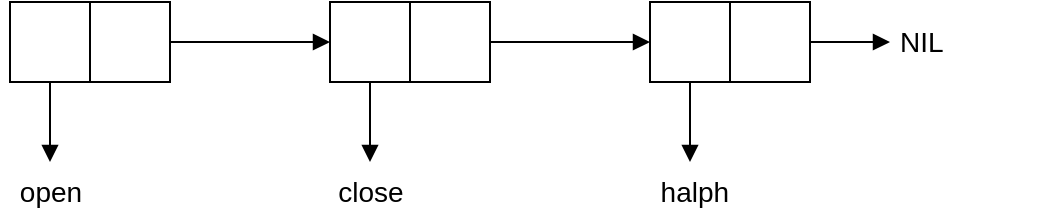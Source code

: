 <mxfile version="20.8.16" type="device" pages="9"><diagram name="c_1" id="WLy04zHW2A5MBbIHdiiY"><mxGraphModel dx="910" dy="537" grid="1" gridSize="10" guides="1" tooltips="1" connect="1" arrows="1" fold="1" page="1" pageScale="1" pageWidth="827" pageHeight="1169" math="0" shadow="0"><root><mxCell id="0"/><mxCell id="1" parent="0"/><mxCell id="34Z4NijRXD-0pKbQ5Kr0-10" style="edgeStyle=orthogonalEdgeStyle;rounded=0;orthogonalLoop=1;jettySize=auto;html=1;exitX=0.5;exitY=1;exitDx=0;exitDy=0;endArrow=block;endFill=1;" edge="1" parent="1" source="34Z4NijRXD-0pKbQ5Kr0-1"><mxGeometry relative="1" as="geometry"><mxPoint x="140" y="240" as="targetPoint"/></mxGeometry></mxCell><mxCell id="34Z4NijRXD-0pKbQ5Kr0-1" value="" style="whiteSpace=wrap;html=1;aspect=fixed;" vertex="1" parent="1"><mxGeometry x="120" y="160" width="40" height="40" as="geometry"/></mxCell><mxCell id="34Z4NijRXD-0pKbQ5Kr0-7" style="edgeStyle=orthogonalEdgeStyle;rounded=0;orthogonalLoop=1;jettySize=auto;html=1;exitX=1;exitY=0.5;exitDx=0;exitDy=0;entryX=0;entryY=0.5;entryDx=0;entryDy=0;endArrow=block;endFill=1;" edge="1" parent="1" source="34Z4NijRXD-0pKbQ5Kr0-2" target="34Z4NijRXD-0pKbQ5Kr0-3"><mxGeometry relative="1" as="geometry"/></mxCell><mxCell id="34Z4NijRXD-0pKbQ5Kr0-2" value="" style="whiteSpace=wrap;html=1;aspect=fixed;" vertex="1" parent="1"><mxGeometry x="160" y="160" width="40" height="40" as="geometry"/></mxCell><mxCell id="34Z4NijRXD-0pKbQ5Kr0-11" style="edgeStyle=orthogonalEdgeStyle;rounded=0;orthogonalLoop=1;jettySize=auto;html=1;exitX=0.5;exitY=1;exitDx=0;exitDy=0;endArrow=block;endFill=1;" edge="1" parent="1" source="34Z4NijRXD-0pKbQ5Kr0-3"><mxGeometry relative="1" as="geometry"><mxPoint x="300" y="240" as="targetPoint"/></mxGeometry></mxCell><mxCell id="34Z4NijRXD-0pKbQ5Kr0-3" value="" style="whiteSpace=wrap;html=1;aspect=fixed;" vertex="1" parent="1"><mxGeometry x="280" y="160" width="40" height="40" as="geometry"/></mxCell><mxCell id="34Z4NijRXD-0pKbQ5Kr0-8" style="edgeStyle=orthogonalEdgeStyle;rounded=0;orthogonalLoop=1;jettySize=auto;html=1;exitX=1;exitY=0.5;exitDx=0;exitDy=0;endArrow=block;endFill=1;" edge="1" parent="1" source="34Z4NijRXD-0pKbQ5Kr0-4" target="34Z4NijRXD-0pKbQ5Kr0-5"><mxGeometry relative="1" as="geometry"/></mxCell><mxCell id="34Z4NijRXD-0pKbQ5Kr0-4" value="" style="whiteSpace=wrap;html=1;aspect=fixed;" vertex="1" parent="1"><mxGeometry x="320" y="160" width="40" height="40" as="geometry"/></mxCell><mxCell id="34Z4NijRXD-0pKbQ5Kr0-12" style="edgeStyle=orthogonalEdgeStyle;rounded=0;orthogonalLoop=1;jettySize=auto;html=1;exitX=0.5;exitY=1;exitDx=0;exitDy=0;endArrow=block;endFill=1;" edge="1" parent="1" source="34Z4NijRXD-0pKbQ5Kr0-5"><mxGeometry relative="1" as="geometry"><mxPoint x="460" y="240" as="targetPoint"/></mxGeometry></mxCell><mxCell id="34Z4NijRXD-0pKbQ5Kr0-5" value="" style="whiteSpace=wrap;html=1;aspect=fixed;" vertex="1" parent="1"><mxGeometry x="440" y="160" width="40" height="40" as="geometry"/></mxCell><mxCell id="34Z4NijRXD-0pKbQ5Kr0-9" style="edgeStyle=orthogonalEdgeStyle;rounded=0;orthogonalLoop=1;jettySize=auto;html=1;exitX=1;exitY=0.5;exitDx=0;exitDy=0;endArrow=block;endFill=1;" edge="1" parent="1" source="34Z4NijRXD-0pKbQ5Kr0-6"><mxGeometry relative="1" as="geometry"><mxPoint x="560" y="180" as="targetPoint"/></mxGeometry></mxCell><mxCell id="34Z4NijRXD-0pKbQ5Kr0-6" value="" style="whiteSpace=wrap;html=1;aspect=fixed;" vertex="1" parent="1"><mxGeometry x="480" y="160" width="40" height="40" as="geometry"/></mxCell><mxCell id="34Z4NijRXD-0pKbQ5Kr0-13" value="open" style="text;html=1;align=center;verticalAlign=middle;resizable=0;points=[];autosize=1;strokeColor=none;fillColor=none;fontSize=14;fontStyle=0" vertex="1" parent="1"><mxGeometry x="115" y="240" width="50" height="30" as="geometry"/></mxCell><mxCell id="34Z4NijRXD-0pKbQ5Kr0-14" value="close" style="text;html=1;align=center;verticalAlign=middle;resizable=0;points=[];autosize=1;strokeColor=none;fillColor=none;fontSize=14;fontStyle=0" vertex="1" parent="1"><mxGeometry x="270" y="240" width="60" height="30" as="geometry"/></mxCell><mxCell id="34Z4NijRXD-0pKbQ5Kr0-15" value="&amp;nbsp;halph" style="text;html=1;align=center;verticalAlign=middle;resizable=0;points=[];autosize=1;strokeColor=none;fillColor=none;fontSize=14;fontStyle=0" vertex="1" parent="1"><mxGeometry x="430" y="240" width="60" height="30" as="geometry"/></mxCell><mxCell id="34Z4NijRXD-0pKbQ5Kr0-16" value="NIL" style="text;whiteSpace=wrap;html=1;fontSize=14;" vertex="1" parent="1"><mxGeometry x="563" y="165" width="70" height="40" as="geometry"/></mxCell></root></mxGraphModel></diagram><diagram id="IUeLrdOmJBDTv4JkeQjb" name="c_2"><mxGraphModel dx="910" dy="537" grid="1" gridSize="10" guides="1" tooltips="1" connect="1" arrows="1" fold="1" page="1" pageScale="1" pageWidth="827" pageHeight="1169" math="0" shadow="0"><root><mxCell id="0"/><mxCell id="1" parent="0"/><mxCell id="Kg2ryVOQoi4ajqhGXddX-1" style="edgeStyle=orthogonalEdgeStyle;rounded=0;orthogonalLoop=1;jettySize=auto;html=1;exitX=0.5;exitY=1;exitDx=0;exitDy=0;endArrow=block;endFill=1;" edge="1" parent="1" source="Kg2ryVOQoi4ajqhGXddX-2"><mxGeometry relative="1" as="geometry"><mxPoint x="140" y="240" as="targetPoint"/></mxGeometry></mxCell><mxCell id="Kg2ryVOQoi4ajqhGXddX-2" value="" style="whiteSpace=wrap;html=1;aspect=fixed;" vertex="1" parent="1"><mxGeometry x="120" y="160" width="40" height="40" as="geometry"/></mxCell><mxCell id="Kg2ryVOQoi4ajqhGXddX-3" style="edgeStyle=orthogonalEdgeStyle;rounded=0;orthogonalLoop=1;jettySize=auto;html=1;exitX=1;exitY=0.5;exitDx=0;exitDy=0;entryX=0;entryY=0.5;entryDx=0;entryDy=0;endArrow=block;endFill=1;" edge="1" parent="1" source="Kg2ryVOQoi4ajqhGXddX-4" target="Kg2ryVOQoi4ajqhGXddX-6"><mxGeometry relative="1" as="geometry"/></mxCell><mxCell id="Kg2ryVOQoi4ajqhGXddX-4" value="" style="whiteSpace=wrap;html=1;aspect=fixed;" vertex="1" parent="1"><mxGeometry x="160" y="160" width="40" height="40" as="geometry"/></mxCell><mxCell id="Kg2ryVOQoi4ajqhGXddX-5" style="edgeStyle=orthogonalEdgeStyle;rounded=0;orthogonalLoop=1;jettySize=auto;html=1;exitX=0.5;exitY=1;exitDx=0;exitDy=0;endArrow=block;endFill=1;" edge="1" parent="1" source="Kg2ryVOQoi4ajqhGXddX-6"><mxGeometry relative="1" as="geometry"><mxPoint x="300" y="240" as="targetPoint"/></mxGeometry></mxCell><mxCell id="Kg2ryVOQoi4ajqhGXddX-6" value="" style="whiteSpace=wrap;html=1;aspect=fixed;" vertex="1" parent="1"><mxGeometry x="280" y="160" width="40" height="40" as="geometry"/></mxCell><mxCell id="Kg2ryVOQoi4ajqhGXddX-7" style="edgeStyle=orthogonalEdgeStyle;rounded=0;orthogonalLoop=1;jettySize=auto;html=1;exitX=1;exitY=0.5;exitDx=0;exitDy=0;endArrow=block;endFill=1;" edge="1" parent="1" source="Kg2ryVOQoi4ajqhGXddX-8" target="Kg2ryVOQoi4ajqhGXddX-10"><mxGeometry relative="1" as="geometry"/></mxCell><mxCell id="Kg2ryVOQoi4ajqhGXddX-8" value="" style="whiteSpace=wrap;html=1;aspect=fixed;" vertex="1" parent="1"><mxGeometry x="320" y="160" width="40" height="40" as="geometry"/></mxCell><mxCell id="Kg2ryVOQoi4ajqhGXddX-9" style="edgeStyle=orthogonalEdgeStyle;rounded=0;orthogonalLoop=1;jettySize=auto;html=1;exitX=0.5;exitY=1;exitDx=0;exitDy=0;endArrow=block;endFill=1;" edge="1" parent="1" source="Kg2ryVOQoi4ajqhGXddX-10"><mxGeometry relative="1" as="geometry"><mxPoint x="460" y="240" as="targetPoint"/></mxGeometry></mxCell><mxCell id="Kg2ryVOQoi4ajqhGXddX-10" value="" style="whiteSpace=wrap;html=1;aspect=fixed;" vertex="1" parent="1"><mxGeometry x="440" y="160" width="40" height="40" as="geometry"/></mxCell><mxCell id="Kg2ryVOQoi4ajqhGXddX-11" style="edgeStyle=orthogonalEdgeStyle;rounded=0;orthogonalLoop=1;jettySize=auto;html=1;exitX=1;exitY=0.5;exitDx=0;exitDy=0;endArrow=block;endFill=1;" edge="1" parent="1" source="Kg2ryVOQoi4ajqhGXddX-12"><mxGeometry relative="1" as="geometry"><mxPoint x="560" y="180" as="targetPoint"/></mxGeometry></mxCell><mxCell id="Kg2ryVOQoi4ajqhGXddX-12" value="" style="whiteSpace=wrap;html=1;aspect=fixed;" vertex="1" parent="1"><mxGeometry x="480" y="160" width="40" height="40" as="geometry"/></mxCell><mxCell id="Kg2ryVOQoi4ajqhGXddX-16" value="NIL" style="text;whiteSpace=wrap;html=1;fontSize=14;" vertex="1" parent="1"><mxGeometry x="562" y="165" width="70" height="40" as="geometry"/></mxCell><mxCell id="Kg2ryVOQoi4ajqhGXddX-17" style="edgeStyle=orthogonalEdgeStyle;rounded=0;orthogonalLoop=1;jettySize=auto;html=1;exitX=0.5;exitY=1;exitDx=0;exitDy=0;endArrow=block;endFill=1;" edge="1" parent="1" source="Kg2ryVOQoi4ajqhGXddX-18"><mxGeometry relative="1" as="geometry"><mxPoint x="140" y="320" as="targetPoint"/></mxGeometry></mxCell><mxCell id="Kg2ryVOQoi4ajqhGXddX-18" value="" style="whiteSpace=wrap;html=1;aspect=fixed;" vertex="1" parent="1"><mxGeometry x="120" y="240" width="40" height="40" as="geometry"/></mxCell><mxCell id="Kg2ryVOQoi4ajqhGXddX-19" value="" style="whiteSpace=wrap;html=1;aspect=fixed;" vertex="1" parent="1"><mxGeometry x="160" y="240" width="40" height="40" as="geometry"/></mxCell><mxCell id="Kg2ryVOQoi4ajqhGXddX-20" value="open1" style="text;html=1;align=center;verticalAlign=middle;resizable=0;points=[];autosize=1;strokeColor=none;fillColor=none;fontSize=14;fontStyle=0" vertex="1" parent="1"><mxGeometry x="110" y="320" width="60" height="30" as="geometry"/></mxCell><mxCell id="Kg2ryVOQoi4ajqhGXddX-21" style="edgeStyle=orthogonalEdgeStyle;rounded=0;orthogonalLoop=1;jettySize=auto;html=1;exitX=1;exitY=0.5;exitDx=0;exitDy=0;endArrow=block;endFill=1;" edge="1" parent="1"><mxGeometry relative="1" as="geometry"><mxPoint x="238" y="260" as="targetPoint"/><mxPoint x="198" y="260" as="sourcePoint"/></mxGeometry></mxCell><mxCell id="Kg2ryVOQoi4ajqhGXddX-22" value="NIL" style="text;whiteSpace=wrap;html=1;fontSize=14;" vertex="1" parent="1"><mxGeometry x="240" y="245" width="70" height="40" as="geometry"/></mxCell><mxCell id="Kg2ryVOQoi4ajqhGXddX-23" style="edgeStyle=orthogonalEdgeStyle;rounded=0;orthogonalLoop=1;jettySize=auto;html=1;exitX=0.5;exitY=1;exitDx=0;exitDy=0;endArrow=block;endFill=1;" edge="1" parent="1" source="Kg2ryVOQoi4ajqhGXddX-24"><mxGeometry relative="1" as="geometry"><mxPoint x="300" y="320" as="targetPoint"/></mxGeometry></mxCell><mxCell id="Kg2ryVOQoi4ajqhGXddX-24" value="" style="whiteSpace=wrap;html=1;aspect=fixed;" vertex="1" parent="1"><mxGeometry x="280" y="240" width="40" height="40" as="geometry"/></mxCell><mxCell id="Kg2ryVOQoi4ajqhGXddX-25" value="" style="whiteSpace=wrap;html=1;aspect=fixed;" vertex="1" parent="1"><mxGeometry x="320" y="240" width="40" height="40" as="geometry"/></mxCell><mxCell id="Kg2ryVOQoi4ajqhGXddX-27" style="edgeStyle=orthogonalEdgeStyle;rounded=0;orthogonalLoop=1;jettySize=auto;html=1;exitX=1;exitY=0.5;exitDx=0;exitDy=0;endArrow=block;endFill=1;" edge="1" parent="1"><mxGeometry relative="1" as="geometry"><mxPoint x="398" y="260" as="targetPoint"/><mxPoint x="358" y="260" as="sourcePoint"/></mxGeometry></mxCell><mxCell id="Kg2ryVOQoi4ajqhGXddX-28" value="NIL" style="text;whiteSpace=wrap;html=1;fontSize=14;" vertex="1" parent="1"><mxGeometry x="400" y="245" width="70" height="40" as="geometry"/></mxCell><mxCell id="Kg2ryVOQoi4ajqhGXddX-29" value="close2" style="text;html=1;align=center;verticalAlign=middle;resizable=0;points=[];autosize=1;strokeColor=none;fillColor=none;fontSize=14;fontStyle=0" vertex="1" parent="1"><mxGeometry x="270" y="320" width="60" height="30" as="geometry"/></mxCell><mxCell id="Kg2ryVOQoi4ajqhGXddX-30" style="edgeStyle=orthogonalEdgeStyle;rounded=0;orthogonalLoop=1;jettySize=auto;html=1;exitX=0.5;exitY=1;exitDx=0;exitDy=0;endArrow=block;endFill=1;" edge="1" parent="1" source="Kg2ryVOQoi4ajqhGXddX-31"><mxGeometry relative="1" as="geometry"><mxPoint x="460" y="320" as="targetPoint"/></mxGeometry></mxCell><mxCell id="Kg2ryVOQoi4ajqhGXddX-31" value="" style="whiteSpace=wrap;html=1;aspect=fixed;" vertex="1" parent="1"><mxGeometry x="440" y="240" width="40" height="40" as="geometry"/></mxCell><mxCell id="Kg2ryVOQoi4ajqhGXddX-32" value="" style="whiteSpace=wrap;html=1;aspect=fixed;" vertex="1" parent="1"><mxGeometry x="480" y="240" width="40" height="40" as="geometry"/></mxCell><mxCell id="Kg2ryVOQoi4ajqhGXddX-33" style="edgeStyle=orthogonalEdgeStyle;rounded=0;orthogonalLoop=1;jettySize=auto;html=1;exitX=1;exitY=0.5;exitDx=0;exitDy=0;endArrow=block;endFill=1;" edge="1" parent="1"><mxGeometry relative="1" as="geometry"><mxPoint x="558" y="260" as="targetPoint"/><mxPoint x="518" y="260" as="sourcePoint"/></mxGeometry></mxCell><mxCell id="Kg2ryVOQoi4ajqhGXddX-35" value="NIL" style="text;whiteSpace=wrap;html=1;fontSize=14;" vertex="1" parent="1"><mxGeometry x="561" y="245" width="70" height="40" as="geometry"/></mxCell><mxCell id="Kg2ryVOQoi4ajqhGXddX-36" value="&amp;nbsp;halph3" style="text;html=1;align=center;verticalAlign=middle;resizable=0;points=[];autosize=1;strokeColor=none;fillColor=none;fontSize=14;fontStyle=0" vertex="1" parent="1"><mxGeometry x="425" y="320" width="70" height="30" as="geometry"/></mxCell></root></mxGraphModel></diagram><diagram id="WrMC2ba2lgM4ajfAlMaF" name="c_3"><mxGraphModel dx="2022" dy="1193" grid="1" gridSize="10" guides="1" tooltips="1" connect="1" arrows="1" fold="1" page="1" pageScale="1" pageWidth="827" pageHeight="1169" math="0" shadow="0"><root><mxCell id="0"/><mxCell id="1" parent="0"/><mxCell id="TRLpjMZMS5lEjD24o92V-1" style="edgeStyle=orthogonalEdgeStyle;rounded=0;orthogonalLoop=1;jettySize=auto;html=1;exitX=0.5;exitY=1;exitDx=0;exitDy=0;endArrow=block;endFill=1;" edge="1" parent="1" source="TRLpjMZMS5lEjD24o92V-2"><mxGeometry relative="1" as="geometry"><mxPoint x="140" y="240" as="targetPoint"/></mxGeometry></mxCell><mxCell id="TRLpjMZMS5lEjD24o92V-2" value="" style="whiteSpace=wrap;html=1;aspect=fixed;" vertex="1" parent="1"><mxGeometry x="120" y="160" width="40" height="40" as="geometry"/></mxCell><mxCell id="TRLpjMZMS5lEjD24o92V-3" style="edgeStyle=orthogonalEdgeStyle;rounded=0;orthogonalLoop=1;jettySize=auto;html=1;exitX=1;exitY=0.5;exitDx=0;exitDy=0;entryX=0;entryY=0.5;entryDx=0;entryDy=0;endArrow=block;endFill=1;" edge="1" parent="1" source="TRLpjMZMS5lEjD24o92V-4" target="TRLpjMZMS5lEjD24o92V-6"><mxGeometry relative="1" as="geometry"/></mxCell><mxCell id="TRLpjMZMS5lEjD24o92V-4" value="" style="whiteSpace=wrap;html=1;aspect=fixed;" vertex="1" parent="1"><mxGeometry x="160" y="160" width="40" height="40" as="geometry"/></mxCell><mxCell id="TRLpjMZMS5lEjD24o92V-5" style="edgeStyle=orthogonalEdgeStyle;rounded=0;orthogonalLoop=1;jettySize=auto;html=1;exitX=0.5;exitY=1;exitDx=0;exitDy=0;endArrow=block;endFill=1;" edge="1" parent="1" source="TRLpjMZMS5lEjD24o92V-6"><mxGeometry relative="1" as="geometry"><mxPoint x="300" y="240" as="targetPoint"/></mxGeometry></mxCell><mxCell id="TRLpjMZMS5lEjD24o92V-6" value="" style="whiteSpace=wrap;html=1;aspect=fixed;" vertex="1" parent="1"><mxGeometry x="280" y="160" width="40" height="40" as="geometry"/></mxCell><mxCell id="TRLpjMZMS5lEjD24o92V-7" style="edgeStyle=orthogonalEdgeStyle;rounded=0;orthogonalLoop=1;jettySize=auto;html=1;exitX=1;exitY=0.5;exitDx=0;exitDy=0;endArrow=block;endFill=1;" edge="1" parent="1" source="TRLpjMZMS5lEjD24o92V-8" target="TRLpjMZMS5lEjD24o92V-10"><mxGeometry relative="1" as="geometry"/></mxCell><mxCell id="TRLpjMZMS5lEjD24o92V-8" value="" style="whiteSpace=wrap;html=1;aspect=fixed;" vertex="1" parent="1"><mxGeometry x="320" y="160" width="40" height="40" as="geometry"/></mxCell><mxCell id="TRLpjMZMS5lEjD24o92V-9" style="edgeStyle=orthogonalEdgeStyle;rounded=0;orthogonalLoop=1;jettySize=auto;html=1;exitX=0.5;exitY=1;exitDx=0;exitDy=0;endArrow=block;endFill=1;" edge="1" parent="1" source="TRLpjMZMS5lEjD24o92V-10"><mxGeometry relative="1" as="geometry"><mxPoint x="460" y="240" as="targetPoint"/></mxGeometry></mxCell><mxCell id="TRLpjMZMS5lEjD24o92V-10" value="" style="whiteSpace=wrap;html=1;aspect=fixed;" vertex="1" parent="1"><mxGeometry x="440" y="160" width="40" height="40" as="geometry"/></mxCell><mxCell id="TRLpjMZMS5lEjD24o92V-11" style="edgeStyle=orthogonalEdgeStyle;rounded=0;orthogonalLoop=1;jettySize=auto;html=1;exitX=1;exitY=0.5;exitDx=0;exitDy=0;endArrow=block;endFill=1;entryX=0;entryY=0.5;entryDx=0;entryDy=0;" edge="1" parent="1" source="TRLpjMZMS5lEjD24o92V-12" target="YSQIC-kNue198IXpbWG_-2"><mxGeometry relative="1" as="geometry"><mxPoint x="560" y="180" as="targetPoint"/><Array as="points"/></mxGeometry></mxCell><mxCell id="TRLpjMZMS5lEjD24o92V-12" value="" style="whiteSpace=wrap;html=1;aspect=fixed;" vertex="1" parent="1"><mxGeometry x="480" y="160" width="40" height="40" as="geometry"/></mxCell><mxCell id="TRLpjMZMS5lEjD24o92V-13" style="edgeStyle=orthogonalEdgeStyle;rounded=0;orthogonalLoop=1;jettySize=auto;html=1;exitX=0.5;exitY=1;exitDx=0;exitDy=0;endArrow=block;endFill=1;" edge="1" parent="1" source="TRLpjMZMS5lEjD24o92V-14"><mxGeometry relative="1" as="geometry"><mxPoint x="140" y="320" as="targetPoint"/></mxGeometry></mxCell><mxCell id="TRLpjMZMS5lEjD24o92V-14" value="" style="whiteSpace=wrap;html=1;aspect=fixed;" vertex="1" parent="1"><mxGeometry x="120" y="240" width="40" height="40" as="geometry"/></mxCell><mxCell id="TRLpjMZMS5lEjD24o92V-15" value="" style="whiteSpace=wrap;html=1;aspect=fixed;" vertex="1" parent="1"><mxGeometry x="160" y="240" width="40" height="40" as="geometry"/></mxCell><mxCell id="TRLpjMZMS5lEjD24o92V-16" value="one" style="text;html=1;align=center;verticalAlign=middle;resizable=0;points=[];autosize=1;strokeColor=none;fillColor=none;fontSize=14;fontStyle=0" vertex="1" parent="1"><mxGeometry x="115" y="320" width="50" height="30" as="geometry"/></mxCell><mxCell id="TRLpjMZMS5lEjD24o92V-17" style="edgeStyle=orthogonalEdgeStyle;rounded=0;orthogonalLoop=1;jettySize=auto;html=1;exitX=1;exitY=0.5;exitDx=0;exitDy=0;endArrow=block;endFill=1;" edge="1" parent="1"><mxGeometry relative="1" as="geometry"><mxPoint x="238" y="260" as="targetPoint"/><mxPoint x="198" y="260" as="sourcePoint"/></mxGeometry></mxCell><mxCell id="TRLpjMZMS5lEjD24o92V-18" value="NIL" style="text;whiteSpace=wrap;html=1;fontSize=14;" vertex="1" parent="1"><mxGeometry x="240" y="244" width="70" height="40" as="geometry"/></mxCell><mxCell id="YSQIC-kNue198IXpbWG_-1" style="edgeStyle=orthogonalEdgeStyle;rounded=0;orthogonalLoop=1;jettySize=auto;html=1;exitX=0.5;exitY=1;exitDx=0;exitDy=0;endArrow=block;endFill=1;" edge="1" parent="1" source="YSQIC-kNue198IXpbWG_-2"><mxGeometry relative="1" as="geometry"><mxPoint x="620" y="240" as="targetPoint"/></mxGeometry></mxCell><mxCell id="YSQIC-kNue198IXpbWG_-2" value="" style="whiteSpace=wrap;html=1;aspect=fixed;" vertex="1" parent="1"><mxGeometry x="600" y="160" width="40" height="40" as="geometry"/></mxCell><mxCell id="YSQIC-kNue198IXpbWG_-3" value="" style="whiteSpace=wrap;html=1;aspect=fixed;" vertex="1" parent="1"><mxGeometry x="640" y="160" width="40" height="40" as="geometry"/></mxCell><mxCell id="YSQIC-kNue198IXpbWG_-4" style="edgeStyle=orthogonalEdgeStyle;rounded=0;orthogonalLoop=1;jettySize=auto;html=1;endArrow=block;endFill=1;" edge="1" parent="1"><mxGeometry relative="1" as="geometry"><mxPoint x="718" y="180" as="targetPoint"/><mxPoint x="680" y="180" as="sourcePoint"/></mxGeometry></mxCell><mxCell id="YSQIC-kNue198IXpbWG_-5" value="NIL" style="text;whiteSpace=wrap;html=1;fontSize=14;" vertex="1" parent="1"><mxGeometry x="724" y="164" width="70" height="40" as="geometry"/></mxCell><mxCell id="YSQIC-kNue198IXpbWG_-7" style="edgeStyle=orthogonalEdgeStyle;rounded=0;orthogonalLoop=1;jettySize=auto;html=1;exitX=0.5;exitY=1;exitDx=0;exitDy=0;endArrow=block;endFill=1;" edge="1" parent="1" source="YSQIC-kNue198IXpbWG_-8"><mxGeometry relative="1" as="geometry"><mxPoint x="620" y="320" as="targetPoint"/></mxGeometry></mxCell><mxCell id="YSQIC-kNue198IXpbWG_-8" value="" style="whiteSpace=wrap;html=1;aspect=fixed;" vertex="1" parent="1"><mxGeometry x="600" y="240" width="40" height="40" as="geometry"/></mxCell><mxCell id="YSQIC-kNue198IXpbWG_-9" value="" style="whiteSpace=wrap;html=1;aspect=fixed;" vertex="1" parent="1"><mxGeometry x="640" y="240" width="40" height="40" as="geometry"/></mxCell><mxCell id="YSQIC-kNue198IXpbWG_-10" style="edgeStyle=orthogonalEdgeStyle;rounded=0;orthogonalLoop=1;jettySize=auto;html=1;exitX=1;exitY=0.5;exitDx=0;exitDy=0;endArrow=block;endFill=1;entryX=0;entryY=0.5;entryDx=0;entryDy=0;" edge="1" parent="1" target="Bbkwmcy_jMxwTeroHJO7-3"><mxGeometry relative="1" as="geometry"><mxPoint x="718" y="260" as="targetPoint"/><mxPoint x="678" y="260" as="sourcePoint"/></mxGeometry></mxCell><mxCell id="YSQIC-kNue198IXpbWG_-11" value="and" style="text;html=1;align=center;verticalAlign=middle;resizable=0;points=[];autosize=1;strokeColor=none;fillColor=none;fontSize=14;fontStyle=0" vertex="1" parent="1"><mxGeometry x="595" y="320" width="50" height="30" as="geometry"/></mxCell><mxCell id="YSQIC-kNue198IXpbWG_-12" value="for" style="text;html=1;align=center;verticalAlign=middle;resizable=0;points=[];autosize=1;strokeColor=none;fillColor=none;fontSize=14;fontStyle=0" vertex="1" parent="1"><mxGeometry x="280" y="238" width="40" height="30" as="geometry"/></mxCell><mxCell id="Bbkwmcy_jMxwTeroHJO7-1" value="all" style="text;html=1;align=center;verticalAlign=middle;resizable=0;points=[];autosize=1;strokeColor=none;fillColor=none;fontSize=14;fontStyle=0" vertex="1" parent="1"><mxGeometry x="440" y="238" width="40" height="30" as="geometry"/></mxCell><mxCell id="Bbkwmcy_jMxwTeroHJO7-2" style="edgeStyle=orthogonalEdgeStyle;rounded=0;orthogonalLoop=1;jettySize=auto;html=1;exitX=0.5;exitY=1;exitDx=0;exitDy=0;endArrow=block;endFill=1;" edge="1" parent="1" source="Bbkwmcy_jMxwTeroHJO7-3"><mxGeometry relative="1" as="geometry"><mxPoint x="780" y="320" as="targetPoint"/></mxGeometry></mxCell><mxCell id="Bbkwmcy_jMxwTeroHJO7-3" value="" style="whiteSpace=wrap;html=1;aspect=fixed;" vertex="1" parent="1"><mxGeometry x="760" y="240" width="40" height="40" as="geometry"/></mxCell><mxCell id="Bbkwmcy_jMxwTeroHJO7-4" value="" style="whiteSpace=wrap;html=1;aspect=fixed;" vertex="1" parent="1"><mxGeometry x="800" y="240" width="40" height="40" as="geometry"/></mxCell><mxCell id="Bbkwmcy_jMxwTeroHJO7-5" style="edgeStyle=orthogonalEdgeStyle;rounded=0;orthogonalLoop=1;jettySize=auto;html=1;exitX=1;exitY=0.5;exitDx=0;exitDy=0;endArrow=block;endFill=1;" edge="1" parent="1"><mxGeometry relative="1" as="geometry"><mxPoint x="878" y="260" as="targetPoint"/><mxPoint x="838" y="260" as="sourcePoint"/></mxGeometry></mxCell><mxCell id="Bbkwmcy_jMxwTeroHJO7-7" value="NIL" style="text;whiteSpace=wrap;html=1;fontSize=14;" vertex="1" parent="1"><mxGeometry x="890" y="244" width="70" height="40" as="geometry"/></mxCell><mxCell id="Bbkwmcy_jMxwTeroHJO7-8" style="edgeStyle=orthogonalEdgeStyle;rounded=0;orthogonalLoop=1;jettySize=auto;html=1;exitX=0.5;exitY=1;exitDx=0;exitDy=0;endArrow=block;endFill=1;" edge="1" parent="1" source="Bbkwmcy_jMxwTeroHJO7-9"><mxGeometry relative="1" as="geometry"><mxPoint x="780" y="400" as="targetPoint"/></mxGeometry></mxCell><mxCell id="Bbkwmcy_jMxwTeroHJO7-9" value="" style="whiteSpace=wrap;html=1;aspect=fixed;" vertex="1" parent="1"><mxGeometry x="760" y="320" width="40" height="40" as="geometry"/></mxCell><mxCell id="Bbkwmcy_jMxwTeroHJO7-22" style="edgeStyle=orthogonalEdgeStyle;rounded=0;orthogonalLoop=1;jettySize=auto;html=1;exitX=1;exitY=0.5;exitDx=0;exitDy=0;fontSize=14;endArrow=block;endFill=1;" edge="1" parent="1" source="Bbkwmcy_jMxwTeroHJO7-10" target="Bbkwmcy_jMxwTeroHJO7-14"><mxGeometry relative="1" as="geometry"/></mxCell><mxCell id="Bbkwmcy_jMxwTeroHJO7-10" value="" style="whiteSpace=wrap;html=1;aspect=fixed;" vertex="1" parent="1"><mxGeometry x="800" y="320" width="40" height="40" as="geometry"/></mxCell><mxCell id="Bbkwmcy_jMxwTeroHJO7-11" value="me" style="text;html=1;align=center;verticalAlign=middle;resizable=0;points=[];autosize=1;strokeColor=none;fillColor=none;fontSize=14;fontStyle=0" vertex="1" parent="1"><mxGeometry x="760" y="400" width="40" height="30" as="geometry"/></mxCell><mxCell id="Bbkwmcy_jMxwTeroHJO7-13" style="edgeStyle=orthogonalEdgeStyle;rounded=0;orthogonalLoop=1;jettySize=auto;html=1;exitX=0.5;exitY=1;exitDx=0;exitDy=0;endArrow=block;endFill=1;" edge="1" parent="1" source="Bbkwmcy_jMxwTeroHJO7-14"><mxGeometry relative="1" as="geometry"><mxPoint x="940" y="400" as="targetPoint"/></mxGeometry></mxCell><mxCell id="Bbkwmcy_jMxwTeroHJO7-14" value="" style="whiteSpace=wrap;html=1;aspect=fixed;" vertex="1" parent="1"><mxGeometry x="920" y="320" width="40" height="40" as="geometry"/></mxCell><mxCell id="Bbkwmcy_jMxwTeroHJO7-15" value="" style="whiteSpace=wrap;html=1;aspect=fixed;" vertex="1" parent="1"><mxGeometry x="960" y="320" width="40" height="40" as="geometry"/></mxCell><mxCell id="Bbkwmcy_jMxwTeroHJO7-16" style="edgeStyle=orthogonalEdgeStyle;rounded=0;orthogonalLoop=1;jettySize=auto;html=1;exitX=1;exitY=0.5;exitDx=0;exitDy=0;endArrow=block;endFill=1;" edge="1" parent="1"><mxGeometry relative="1" as="geometry"><mxPoint x="1038" y="340" as="targetPoint"/><mxPoint x="998" y="340" as="sourcePoint"/></mxGeometry></mxCell><mxCell id="Bbkwmcy_jMxwTeroHJO7-17" value="NIL" style="text;whiteSpace=wrap;html=1;fontSize=14;" vertex="1" parent="1"><mxGeometry x="1050" y="324" width="70" height="40" as="geometry"/></mxCell><mxCell id="Bbkwmcy_jMxwTeroHJO7-18" style="edgeStyle=orthogonalEdgeStyle;rounded=0;orthogonalLoop=1;jettySize=auto;html=1;exitX=0.5;exitY=1;exitDx=0;exitDy=0;endArrow=block;endFill=1;" edge="1" parent="1" source="Bbkwmcy_jMxwTeroHJO7-19"><mxGeometry relative="1" as="geometry"><mxPoint x="940" y="480" as="targetPoint"/></mxGeometry></mxCell><mxCell id="Bbkwmcy_jMxwTeroHJO7-19" value="" style="whiteSpace=wrap;html=1;aspect=fixed;" vertex="1" parent="1"><mxGeometry x="920" y="400" width="40" height="40" as="geometry"/></mxCell><mxCell id="Bbkwmcy_jMxwTeroHJO7-28" style="edgeStyle=orthogonalEdgeStyle;rounded=0;orthogonalLoop=1;jettySize=auto;html=1;exitX=1;exitY=0.5;exitDx=0;exitDy=0;entryX=0;entryY=0.5;entryDx=0;entryDy=0;fontSize=14;endArrow=block;endFill=1;" edge="1" parent="1" source="Bbkwmcy_jMxwTeroHJO7-20" target="Bbkwmcy_jMxwTeroHJO7-24"><mxGeometry relative="1" as="geometry"/></mxCell><mxCell id="Bbkwmcy_jMxwTeroHJO7-20" value="" style="whiteSpace=wrap;html=1;aspect=fixed;" vertex="1" parent="1"><mxGeometry x="960" y="400" width="40" height="40" as="geometry"/></mxCell><mxCell id="Bbkwmcy_jMxwTeroHJO7-21" value="for" style="text;html=1;align=center;verticalAlign=middle;resizable=0;points=[];autosize=1;strokeColor=none;fillColor=none;fontSize=14;fontStyle=0" vertex="1" parent="1"><mxGeometry x="920" y="480" width="40" height="30" as="geometry"/></mxCell><mxCell id="Bbkwmcy_jMxwTeroHJO7-23" style="edgeStyle=orthogonalEdgeStyle;rounded=0;orthogonalLoop=1;jettySize=auto;html=1;exitX=0.5;exitY=1;exitDx=0;exitDy=0;endArrow=block;endFill=1;" edge="1" parent="1" source="Bbkwmcy_jMxwTeroHJO7-24"><mxGeometry relative="1" as="geometry"><mxPoint x="1100" y="480" as="targetPoint"/></mxGeometry></mxCell><mxCell id="Bbkwmcy_jMxwTeroHJO7-24" value="" style="whiteSpace=wrap;html=1;aspect=fixed;" vertex="1" parent="1"><mxGeometry x="1080" y="400" width="40" height="40" as="geometry"/></mxCell><mxCell id="Bbkwmcy_jMxwTeroHJO7-25" value="" style="whiteSpace=wrap;html=1;aspect=fixed;" vertex="1" parent="1"><mxGeometry x="1120" y="400" width="40" height="40" as="geometry"/></mxCell><mxCell id="Bbkwmcy_jMxwTeroHJO7-26" style="edgeStyle=orthogonalEdgeStyle;rounded=0;orthogonalLoop=1;jettySize=auto;html=1;exitX=1;exitY=0.5;exitDx=0;exitDy=0;endArrow=block;endFill=1;" edge="1" parent="1"><mxGeometry relative="1" as="geometry"><mxPoint x="1198.0" y="420" as="targetPoint"/><mxPoint x="1158" y="420" as="sourcePoint"/></mxGeometry></mxCell><mxCell id="Bbkwmcy_jMxwTeroHJO7-27" value="NIL" style="text;whiteSpace=wrap;html=1;fontSize=14;" vertex="1" parent="1"><mxGeometry x="1210" y="404" width="70" height="40" as="geometry"/></mxCell><mxCell id="Bbkwmcy_jMxwTeroHJO7-29" value="you" style="text;html=1;align=center;verticalAlign=middle;resizable=0;points=[];autosize=1;strokeColor=none;fillColor=none;fontSize=14;fontStyle=0" vertex="1" parent="1"><mxGeometry x="1075" y="480" width="50" height="30" as="geometry"/></mxCell></root></mxGraphModel></diagram><diagram id="TlT-j6wPQvpYYKOSGqJz" name="c_4"><mxGraphModel dx="910" dy="537" grid="1" gridSize="10" guides="1" tooltips="1" connect="1" arrows="1" fold="1" page="1" pageScale="1" pageWidth="827" pageHeight="1169" math="0" shadow="0"><root><mxCell id="0"/><mxCell id="1" parent="0"/><mxCell id="29KrqlpElRG_pn3WtYWn-1" style="edgeStyle=orthogonalEdgeStyle;rounded=0;orthogonalLoop=1;jettySize=auto;html=1;exitX=0.5;exitY=1;exitDx=0;exitDy=0;endArrow=block;endFill=1;" edge="1" parent="1" source="29KrqlpElRG_pn3WtYWn-2"><mxGeometry relative="1" as="geometry"><mxPoint x="140" y="240" as="targetPoint"/></mxGeometry></mxCell><mxCell id="29KrqlpElRG_pn3WtYWn-2" value="" style="whiteSpace=wrap;html=1;aspect=fixed;" vertex="1" parent="1"><mxGeometry x="120" y="160" width="40" height="40" as="geometry"/></mxCell><mxCell id="29KrqlpElRG_pn3WtYWn-3" style="edgeStyle=orthogonalEdgeStyle;rounded=0;orthogonalLoop=1;jettySize=auto;html=1;exitX=1;exitY=0.5;exitDx=0;exitDy=0;entryX=0;entryY=0.5;entryDx=0;entryDy=0;endArrow=block;endFill=1;" edge="1" parent="1" source="29KrqlpElRG_pn3WtYWn-4" target="29KrqlpElRG_pn3WtYWn-6"><mxGeometry relative="1" as="geometry"/></mxCell><mxCell id="29KrqlpElRG_pn3WtYWn-4" value="" style="whiteSpace=wrap;html=1;aspect=fixed;" vertex="1" parent="1"><mxGeometry x="160" y="160" width="40" height="40" as="geometry"/></mxCell><mxCell id="29KrqlpElRG_pn3WtYWn-5" style="edgeStyle=orthogonalEdgeStyle;rounded=0;orthogonalLoop=1;jettySize=auto;html=1;exitX=0.5;exitY=1;exitDx=0;exitDy=0;endArrow=block;endFill=1;" edge="1" parent="1" source="29KrqlpElRG_pn3WtYWn-6"><mxGeometry relative="1" as="geometry"><mxPoint x="300" y="240" as="targetPoint"/></mxGeometry></mxCell><mxCell id="29KrqlpElRG_pn3WtYWn-6" value="" style="whiteSpace=wrap;html=1;aspect=fixed;" vertex="1" parent="1"><mxGeometry x="280" y="160" width="40" height="40" as="geometry"/></mxCell><mxCell id="29KrqlpElRG_pn3WtYWn-20" style="edgeStyle=orthogonalEdgeStyle;rounded=0;orthogonalLoop=1;jettySize=auto;html=1;exitX=1;exitY=0.5;exitDx=0;exitDy=0;fontSize=14;endArrow=block;endFill=1;" edge="1" parent="1" source="29KrqlpElRG_pn3WtYWn-7"><mxGeometry relative="1" as="geometry"><mxPoint x="400" y="180" as="targetPoint"/></mxGeometry></mxCell><mxCell id="29KrqlpElRG_pn3WtYWn-7" value="" style="whiteSpace=wrap;html=1;aspect=fixed;" vertex="1" parent="1"><mxGeometry x="320" y="160" width="40" height="40" as="geometry"/></mxCell><mxCell id="29KrqlpElRG_pn3WtYWn-8" style="edgeStyle=orthogonalEdgeStyle;rounded=0;orthogonalLoop=1;jettySize=auto;html=1;exitX=0.5;exitY=1;exitDx=0;exitDy=0;endArrow=block;endFill=1;" edge="1" parent="1" source="29KrqlpElRG_pn3WtYWn-9"><mxGeometry relative="1" as="geometry"><mxPoint x="140" y="320" as="targetPoint"/></mxGeometry></mxCell><mxCell id="29KrqlpElRG_pn3WtYWn-9" value="" style="whiteSpace=wrap;html=1;aspect=fixed;" vertex="1" parent="1"><mxGeometry x="120" y="240" width="40" height="40" as="geometry"/></mxCell><mxCell id="29KrqlpElRG_pn3WtYWn-10" value="" style="whiteSpace=wrap;html=1;aspect=fixed;" vertex="1" parent="1"><mxGeometry x="160" y="240" width="40" height="40" as="geometry"/></mxCell><mxCell id="29KrqlpElRG_pn3WtYWn-11" value="TOOL" style="text;html=1;align=center;verticalAlign=middle;resizable=0;points=[];autosize=1;strokeColor=none;fillColor=none;fontSize=14;fontStyle=0" vertex="1" parent="1"><mxGeometry x="110" y="320" width="60" height="30" as="geometry"/></mxCell><mxCell id="29KrqlpElRG_pn3WtYWn-12" style="edgeStyle=orthogonalEdgeStyle;rounded=0;orthogonalLoop=1;jettySize=auto;html=1;exitX=1;exitY=0.5;exitDx=0;exitDy=0;endArrow=block;endFill=1;" edge="1" parent="1"><mxGeometry relative="1" as="geometry"><mxPoint x="238" y="260" as="targetPoint"/><mxPoint x="198" y="260" as="sourcePoint"/></mxGeometry></mxCell><mxCell id="29KrqlpElRG_pn3WtYWn-13" value="NIL" style="text;whiteSpace=wrap;html=1;fontSize=14;" vertex="1" parent="1"><mxGeometry x="240" y="245" width="70" height="40" as="geometry"/></mxCell><mxCell id="29KrqlpElRG_pn3WtYWn-14" style="edgeStyle=orthogonalEdgeStyle;rounded=0;orthogonalLoop=1;jettySize=auto;html=1;exitX=0.5;exitY=1;exitDx=0;exitDy=0;endArrow=block;endFill=1;" edge="1" parent="1" source="29KrqlpElRG_pn3WtYWn-15"><mxGeometry relative="1" as="geometry"><mxPoint x="300" y="320" as="targetPoint"/></mxGeometry></mxCell><mxCell id="29KrqlpElRG_pn3WtYWn-15" value="" style="whiteSpace=wrap;html=1;aspect=fixed;" vertex="1" parent="1"><mxGeometry x="280" y="240" width="40" height="40" as="geometry"/></mxCell><mxCell id="29KrqlpElRG_pn3WtYWn-16" value="" style="whiteSpace=wrap;html=1;aspect=fixed;" vertex="1" parent="1"><mxGeometry x="320" y="240" width="40" height="40" as="geometry"/></mxCell><mxCell id="29KrqlpElRG_pn3WtYWn-17" style="edgeStyle=orthogonalEdgeStyle;rounded=0;orthogonalLoop=1;jettySize=auto;html=1;exitX=1;exitY=0.5;exitDx=0;exitDy=0;endArrow=block;endFill=1;" edge="1" parent="1"><mxGeometry relative="1" as="geometry"><mxPoint x="398" y="260" as="targetPoint"/><mxPoint x="358" y="260" as="sourcePoint"/></mxGeometry></mxCell><mxCell id="29KrqlpElRG_pn3WtYWn-18" value="call" style="text;html=1;align=center;verticalAlign=middle;resizable=0;points=[];autosize=1;strokeColor=none;fillColor=none;fontSize=14;fontStyle=0" vertex="1" parent="1"><mxGeometry x="280" y="320" width="40" height="30" as="geometry"/></mxCell><mxCell id="29KrqlpElRG_pn3WtYWn-19" value="NIL" style="text;whiteSpace=wrap;html=1;fontSize=14;" vertex="1" parent="1"><mxGeometry x="403" y="245" width="70" height="40" as="geometry"/></mxCell><mxCell id="29KrqlpElRG_pn3WtYWn-21" value="NIL" style="text;whiteSpace=wrap;html=1;fontSize=14;" vertex="1" parent="1"><mxGeometry x="403" y="165" width="70" height="40" as="geometry"/></mxCell></root></mxGraphModel></diagram><diagram id="toebQ0cBocSUDnoam3Os" name="c_5"><mxGraphModel dx="1071" dy="632" grid="1" gridSize="10" guides="1" tooltips="1" connect="1" arrows="1" fold="1" page="1" pageScale="1" pageWidth="827" pageHeight="1169" math="0" shadow="0"><root><mxCell id="0"/><mxCell id="1" parent="0"/><mxCell id="4lqfbit2Vt8buGhs0CzJ-1" style="edgeStyle=orthogonalEdgeStyle;rounded=0;orthogonalLoop=1;jettySize=auto;html=1;exitX=0.5;exitY=1;exitDx=0;exitDy=0;endArrow=block;endFill=1;" edge="1" parent="1" source="4lqfbit2Vt8buGhs0CzJ-2"><mxGeometry relative="1" as="geometry"><mxPoint x="140" y="240" as="targetPoint"/></mxGeometry></mxCell><mxCell id="4lqfbit2Vt8buGhs0CzJ-2" value="" style="whiteSpace=wrap;html=1;aspect=fixed;" vertex="1" parent="1"><mxGeometry x="120" y="160" width="40" height="40" as="geometry"/></mxCell><mxCell id="4lqfbit2Vt8buGhs0CzJ-3" style="edgeStyle=orthogonalEdgeStyle;rounded=0;orthogonalLoop=1;jettySize=auto;html=1;exitX=1;exitY=0.5;exitDx=0;exitDy=0;entryX=0;entryY=0.5;entryDx=0;entryDy=0;endArrow=block;endFill=1;" edge="1" parent="1" source="4lqfbit2Vt8buGhs0CzJ-4" target="4lqfbit2Vt8buGhs0CzJ-6"><mxGeometry relative="1" as="geometry"/></mxCell><mxCell id="4lqfbit2Vt8buGhs0CzJ-4" value="" style="whiteSpace=wrap;html=1;aspect=fixed;" vertex="1" parent="1"><mxGeometry x="160" y="160" width="40" height="40" as="geometry"/></mxCell><mxCell id="4lqfbit2Vt8buGhs0CzJ-5" style="edgeStyle=orthogonalEdgeStyle;rounded=0;orthogonalLoop=1;jettySize=auto;html=1;exitX=0.5;exitY=1;exitDx=0;exitDy=0;endArrow=block;endFill=1;" edge="1" parent="1" source="4lqfbit2Vt8buGhs0CzJ-6"><mxGeometry relative="1" as="geometry"><mxPoint x="300" y="240" as="targetPoint"/></mxGeometry></mxCell><mxCell id="4lqfbit2Vt8buGhs0CzJ-6" value="" style="whiteSpace=wrap;html=1;aspect=fixed;" vertex="1" parent="1"><mxGeometry x="280" y="160" width="40" height="40" as="geometry"/></mxCell><mxCell id="4lqfbit2Vt8buGhs0CzJ-7" style="edgeStyle=orthogonalEdgeStyle;rounded=0;orthogonalLoop=1;jettySize=auto;html=1;exitX=1;exitY=0.5;exitDx=0;exitDy=0;fontSize=14;endArrow=block;endFill=1;entryX=0;entryY=0.5;entryDx=0;entryDy=0;" edge="1" parent="1" source="4lqfbit2Vt8buGhs0CzJ-8" target="4lqfbit2Vt8buGhs0CzJ-29"><mxGeometry relative="1" as="geometry"><mxPoint x="400" y="180" as="targetPoint"/></mxGeometry></mxCell><mxCell id="4lqfbit2Vt8buGhs0CzJ-8" value="" style="whiteSpace=wrap;html=1;aspect=fixed;" vertex="1" parent="1"><mxGeometry x="320" y="160" width="40" height="40" as="geometry"/></mxCell><mxCell id="4lqfbit2Vt8buGhs0CzJ-9" style="edgeStyle=orthogonalEdgeStyle;rounded=0;orthogonalLoop=1;jettySize=auto;html=1;exitX=0.5;exitY=1;exitDx=0;exitDy=0;endArrow=block;endFill=1;" edge="1" parent="1" source="4lqfbit2Vt8buGhs0CzJ-10"><mxGeometry relative="1" as="geometry"><mxPoint x="140" y="320" as="targetPoint"/></mxGeometry></mxCell><mxCell id="4lqfbit2Vt8buGhs0CzJ-10" value="" style="whiteSpace=wrap;html=1;aspect=fixed;" vertex="1" parent="1"><mxGeometry x="120" y="240" width="40" height="40" as="geometry"/></mxCell><mxCell id="4lqfbit2Vt8buGhs0CzJ-11" value="" style="whiteSpace=wrap;html=1;aspect=fixed;" vertex="1" parent="1"><mxGeometry x="160" y="240" width="40" height="40" as="geometry"/></mxCell><mxCell id="4lqfbit2Vt8buGhs0CzJ-12" value="TOOL1" style="text;html=1;align=center;verticalAlign=middle;resizable=0;points=[];autosize=1;strokeColor=none;fillColor=none;fontSize=14;fontStyle=0" vertex="1" parent="1"><mxGeometry x="105" y="320" width="70" height="30" as="geometry"/></mxCell><mxCell id="4lqfbit2Vt8buGhs0CzJ-13" style="edgeStyle=orthogonalEdgeStyle;rounded=0;orthogonalLoop=1;jettySize=auto;html=1;exitX=1;exitY=0.5;exitDx=0;exitDy=0;endArrow=block;endFill=1;" edge="1" parent="1"><mxGeometry relative="1" as="geometry"><mxPoint x="238" y="260" as="targetPoint"/><mxPoint x="198" y="260" as="sourcePoint"/></mxGeometry></mxCell><mxCell id="4lqfbit2Vt8buGhs0CzJ-14" value="NIL" style="text;whiteSpace=wrap;html=1;fontSize=14;" vertex="1" parent="1"><mxGeometry x="240" y="245" width="70" height="40" as="geometry"/></mxCell><mxCell id="4lqfbit2Vt8buGhs0CzJ-15" style="edgeStyle=orthogonalEdgeStyle;rounded=0;orthogonalLoop=1;jettySize=auto;html=1;exitX=0.5;exitY=1;exitDx=0;exitDy=0;endArrow=block;endFill=1;" edge="1" parent="1" source="4lqfbit2Vt8buGhs0CzJ-16"><mxGeometry relative="1" as="geometry"><mxPoint x="300" y="320" as="targetPoint"/></mxGeometry></mxCell><mxCell id="4lqfbit2Vt8buGhs0CzJ-16" value="" style="whiteSpace=wrap;html=1;aspect=fixed;" vertex="1" parent="1"><mxGeometry x="280" y="240" width="40" height="40" as="geometry"/></mxCell><mxCell id="4lqfbit2Vt8buGhs0CzJ-17" value="" style="whiteSpace=wrap;html=1;aspect=fixed;" vertex="1" parent="1"><mxGeometry x="320" y="240" width="40" height="40" as="geometry"/></mxCell><mxCell id="4lqfbit2Vt8buGhs0CzJ-18" style="edgeStyle=orthogonalEdgeStyle;rounded=0;orthogonalLoop=1;jettySize=auto;html=1;exitX=1;exitY=0.5;exitDx=0;exitDy=0;endArrow=block;endFill=1;" edge="1" parent="1"><mxGeometry relative="1" as="geometry"><mxPoint x="398" y="260" as="targetPoint"/><mxPoint x="358" y="260" as="sourcePoint"/></mxGeometry></mxCell><mxCell id="4lqfbit2Vt8buGhs0CzJ-20" value="NIL" style="text;whiteSpace=wrap;html=1;fontSize=14;" vertex="1" parent="1"><mxGeometry x="403" y="245" width="70" height="40" as="geometry"/></mxCell><mxCell id="4lqfbit2Vt8buGhs0CzJ-22" style="edgeStyle=orthogonalEdgeStyle;rounded=0;orthogonalLoop=1;jettySize=auto;html=1;exitX=0.5;exitY=1;exitDx=0;exitDy=0;endArrow=block;endFill=1;" edge="1" parent="1" source="4lqfbit2Vt8buGhs0CzJ-23"><mxGeometry relative="1" as="geometry"><mxPoint x="300" y="400" as="targetPoint"/></mxGeometry></mxCell><mxCell id="4lqfbit2Vt8buGhs0CzJ-23" value="" style="whiteSpace=wrap;html=1;aspect=fixed;" vertex="1" parent="1"><mxGeometry x="280" y="320" width="40" height="40" as="geometry"/></mxCell><mxCell id="4lqfbit2Vt8buGhs0CzJ-24" value="" style="whiteSpace=wrap;html=1;aspect=fixed;" vertex="1" parent="1"><mxGeometry x="320" y="320" width="40" height="40" as="geometry"/></mxCell><mxCell id="4lqfbit2Vt8buGhs0CzJ-25" style="edgeStyle=orthogonalEdgeStyle;rounded=0;orthogonalLoop=1;jettySize=auto;html=1;exitX=1;exitY=0.5;exitDx=0;exitDy=0;endArrow=block;endFill=1;" edge="1" parent="1"><mxGeometry relative="1" as="geometry"><mxPoint x="398" y="340" as="targetPoint"/><mxPoint x="358" y="340" as="sourcePoint"/></mxGeometry></mxCell><mxCell id="4lqfbit2Vt8buGhs0CzJ-26" value="call2" style="text;html=1;align=center;verticalAlign=middle;resizable=0;points=[];autosize=1;strokeColor=none;fillColor=none;fontSize=14;fontStyle=0" vertex="1" parent="1"><mxGeometry x="275" y="400" width="50" height="30" as="geometry"/></mxCell><mxCell id="4lqfbit2Vt8buGhs0CzJ-27" value="NIL" style="text;whiteSpace=wrap;html=1;fontSize=14;" vertex="1" parent="1"><mxGeometry x="403" y="325" width="70" height="40" as="geometry"/></mxCell><mxCell id="4lqfbit2Vt8buGhs0CzJ-28" style="edgeStyle=orthogonalEdgeStyle;rounded=0;orthogonalLoop=1;jettySize=auto;html=1;exitX=0.5;exitY=1;exitDx=0;exitDy=0;endArrow=block;endFill=1;" edge="1" parent="1" source="4lqfbit2Vt8buGhs0CzJ-29"><mxGeometry relative="1" as="geometry"><mxPoint x="455" y="240" as="targetPoint"/></mxGeometry></mxCell><mxCell id="4lqfbit2Vt8buGhs0CzJ-29" value="" style="whiteSpace=wrap;html=1;aspect=fixed;" vertex="1" parent="1"><mxGeometry x="435" y="160" width="40" height="40" as="geometry"/></mxCell><mxCell id="4lqfbit2Vt8buGhs0CzJ-30" style="edgeStyle=orthogonalEdgeStyle;rounded=0;orthogonalLoop=1;jettySize=auto;html=1;exitX=1;exitY=0.5;exitDx=0;exitDy=0;fontSize=14;endArrow=block;endFill=1;" edge="1" parent="1" source="4lqfbit2Vt8buGhs0CzJ-31"><mxGeometry relative="1" as="geometry"><mxPoint x="555" y="180" as="targetPoint"/></mxGeometry></mxCell><mxCell id="4lqfbit2Vt8buGhs0CzJ-31" value="" style="whiteSpace=wrap;html=1;aspect=fixed;" vertex="1" parent="1"><mxGeometry x="475" y="160" width="40" height="40" as="geometry"/></mxCell><mxCell id="4lqfbit2Vt8buGhs0CzJ-32" style="edgeStyle=orthogonalEdgeStyle;rounded=0;orthogonalLoop=1;jettySize=auto;html=1;exitX=0.5;exitY=1;exitDx=0;exitDy=0;endArrow=block;endFill=1;" edge="1" parent="1" source="4lqfbit2Vt8buGhs0CzJ-33"><mxGeometry relative="1" as="geometry"><mxPoint x="455" y="320" as="targetPoint"/></mxGeometry></mxCell><mxCell id="4lqfbit2Vt8buGhs0CzJ-33" value="" style="whiteSpace=wrap;html=1;aspect=fixed;" vertex="1" parent="1"><mxGeometry x="435" y="240" width="40" height="40" as="geometry"/></mxCell><mxCell id="4lqfbit2Vt8buGhs0CzJ-34" value="" style="whiteSpace=wrap;html=1;aspect=fixed;" vertex="1" parent="1"><mxGeometry x="475" y="240" width="40" height="40" as="geometry"/></mxCell><mxCell id="4lqfbit2Vt8buGhs0CzJ-35" style="edgeStyle=orthogonalEdgeStyle;rounded=0;orthogonalLoop=1;jettySize=auto;html=1;exitX=1;exitY=0.5;exitDx=0;exitDy=0;endArrow=block;endFill=1;" edge="1" parent="1"><mxGeometry relative="1" as="geometry"><mxPoint x="553" y="260" as="targetPoint"/><mxPoint x="513" y="260" as="sourcePoint"/></mxGeometry></mxCell><mxCell id="4lqfbit2Vt8buGhs0CzJ-36" value="NIL" style="text;whiteSpace=wrap;html=1;fontSize=14;" vertex="1" parent="1"><mxGeometry x="558" y="245" width="70" height="40" as="geometry"/></mxCell><mxCell id="4lqfbit2Vt8buGhs0CzJ-37" value="NIL" style="text;whiteSpace=wrap;html=1;fontSize=14;" vertex="1" parent="1"><mxGeometry x="558" y="165" width="70" height="40" as="geometry"/></mxCell><mxCell id="4lqfbit2Vt8buGhs0CzJ-38" style="edgeStyle=orthogonalEdgeStyle;rounded=0;orthogonalLoop=1;jettySize=auto;html=1;exitX=0.5;exitY=1;exitDx=0;exitDy=0;endArrow=block;endFill=1;" edge="1" parent="1" source="4lqfbit2Vt8buGhs0CzJ-39"><mxGeometry relative="1" as="geometry"><mxPoint x="455" y="400" as="targetPoint"/></mxGeometry></mxCell><mxCell id="4lqfbit2Vt8buGhs0CzJ-39" value="" style="whiteSpace=wrap;html=1;aspect=fixed;" vertex="1" parent="1"><mxGeometry x="435" y="320" width="40" height="40" as="geometry"/></mxCell><mxCell id="4lqfbit2Vt8buGhs0CzJ-40" value="" style="whiteSpace=wrap;html=1;aspect=fixed;" vertex="1" parent="1"><mxGeometry x="475" y="320" width="40" height="40" as="geometry"/></mxCell><mxCell id="4lqfbit2Vt8buGhs0CzJ-41" style="edgeStyle=orthogonalEdgeStyle;rounded=0;orthogonalLoop=1;jettySize=auto;html=1;exitX=1;exitY=0.5;exitDx=0;exitDy=0;endArrow=block;endFill=1;" edge="1" parent="1"><mxGeometry relative="1" as="geometry"><mxPoint x="553" y="340" as="targetPoint"/><mxPoint x="513" y="340" as="sourcePoint"/></mxGeometry></mxCell><mxCell id="4lqfbit2Vt8buGhs0CzJ-42" value="sell" style="text;html=1;align=center;verticalAlign=middle;resizable=0;points=[];autosize=1;strokeColor=none;fillColor=none;fontSize=14;fontStyle=0" vertex="1" parent="1"><mxGeometry x="435" y="400" width="40" height="30" as="geometry"/></mxCell><mxCell id="4lqfbit2Vt8buGhs0CzJ-43" value="NIL" style="text;whiteSpace=wrap;html=1;fontSize=14;" vertex="1" parent="1"><mxGeometry x="558" y="325" width="70" height="40" as="geometry"/></mxCell></root></mxGraphModel></diagram><diagram id="RfrtfoSIcVZNpN4mwGA9" name="c_6"><mxGraphModel dx="910" dy="537" grid="1" gridSize="10" guides="1" tooltips="1" connect="1" arrows="1" fold="1" page="1" pageScale="1" pageWidth="827" pageHeight="1169" math="0" shadow="0"><root><mxCell id="0"/><mxCell id="1" parent="0"/><mxCell id="Q5EeMz_zfMXegy8Q9VEI-1" style="edgeStyle=orthogonalEdgeStyle;rounded=0;orthogonalLoop=1;jettySize=auto;html=1;exitX=0.5;exitY=1;exitDx=0;exitDy=0;endArrow=block;endFill=1;" edge="1" parent="1" source="Q5EeMz_zfMXegy8Q9VEI-2"><mxGeometry relative="1" as="geometry"><mxPoint x="140" y="240" as="targetPoint"/></mxGeometry></mxCell><mxCell id="Q5EeMz_zfMXegy8Q9VEI-2" value="" style="whiteSpace=wrap;html=1;aspect=fixed;" vertex="1" parent="1"><mxGeometry x="120" y="160" width="40" height="40" as="geometry"/></mxCell><mxCell id="Q5EeMz_zfMXegy8Q9VEI-3" style="edgeStyle=orthogonalEdgeStyle;rounded=0;orthogonalLoop=1;jettySize=auto;html=1;exitX=1;exitY=0.5;exitDx=0;exitDy=0;entryX=0;entryY=0.5;entryDx=0;entryDy=0;endArrow=block;endFill=1;" edge="1" parent="1" source="Q5EeMz_zfMXegy8Q9VEI-4" target="Q5EeMz_zfMXegy8Q9VEI-6"><mxGeometry relative="1" as="geometry"/></mxCell><mxCell id="Q5EeMz_zfMXegy8Q9VEI-4" value="" style="whiteSpace=wrap;html=1;aspect=fixed;" vertex="1" parent="1"><mxGeometry x="160" y="160" width="40" height="40" as="geometry"/></mxCell><mxCell id="Q5EeMz_zfMXegy8Q9VEI-5" style="edgeStyle=orthogonalEdgeStyle;rounded=0;orthogonalLoop=1;jettySize=auto;html=1;exitX=0.5;exitY=1;exitDx=0;exitDy=0;endArrow=block;endFill=1;" edge="1" parent="1" source="Q5EeMz_zfMXegy8Q9VEI-6"><mxGeometry relative="1" as="geometry"><mxPoint x="300" y="240" as="targetPoint"/></mxGeometry></mxCell><mxCell id="Q5EeMz_zfMXegy8Q9VEI-6" value="" style="whiteSpace=wrap;html=1;aspect=fixed;" vertex="1" parent="1"><mxGeometry x="280" y="160" width="40" height="40" as="geometry"/></mxCell><mxCell id="Q5EeMz_zfMXegy8Q9VEI-7" style="edgeStyle=orthogonalEdgeStyle;rounded=0;orthogonalLoop=1;jettySize=auto;html=1;exitX=1;exitY=0.5;exitDx=0;exitDy=0;fontSize=14;endArrow=block;endFill=1;" edge="1" parent="1" source="Q5EeMz_zfMXegy8Q9VEI-8"><mxGeometry relative="1" as="geometry"><mxPoint x="400" y="180" as="targetPoint"/></mxGeometry></mxCell><mxCell id="Q5EeMz_zfMXegy8Q9VEI-8" value="" style="whiteSpace=wrap;html=1;aspect=fixed;" vertex="1" parent="1"><mxGeometry x="320" y="160" width="40" height="40" as="geometry"/></mxCell><mxCell id="Q5EeMz_zfMXegy8Q9VEI-9" style="edgeStyle=orthogonalEdgeStyle;rounded=0;orthogonalLoop=1;jettySize=auto;html=1;exitX=0.5;exitY=1;exitDx=0;exitDy=0;endArrow=block;endFill=1;" edge="1" parent="1" source="Q5EeMz_zfMXegy8Q9VEI-10"><mxGeometry relative="1" as="geometry"><mxPoint x="140" y="320" as="targetPoint"/></mxGeometry></mxCell><mxCell id="Q5EeMz_zfMXegy8Q9VEI-10" value="" style="whiteSpace=wrap;html=1;aspect=fixed;" vertex="1" parent="1"><mxGeometry x="120" y="240" width="40" height="40" as="geometry"/></mxCell><mxCell id="Q5EeMz_zfMXegy8Q9VEI-11" value="" style="whiteSpace=wrap;html=1;aspect=fixed;" vertex="1" parent="1"><mxGeometry x="160" y="240" width="40" height="40" as="geometry"/></mxCell><mxCell id="Q5EeMz_zfMXegy8Q9VEI-12" value="TOOL" style="text;html=1;align=center;verticalAlign=middle;resizable=0;points=[];autosize=1;strokeColor=none;fillColor=none;fontSize=14;fontStyle=0" vertex="1" parent="1"><mxGeometry x="110" y="320" width="60" height="30" as="geometry"/></mxCell><mxCell id="Q5EeMz_zfMXegy8Q9VEI-13" style="edgeStyle=orthogonalEdgeStyle;rounded=0;orthogonalLoop=1;jettySize=auto;html=1;exitX=1;exitY=0.5;exitDx=0;exitDy=0;endArrow=block;endFill=1;" edge="1" parent="1"><mxGeometry relative="1" as="geometry"><mxPoint x="238" y="260" as="targetPoint"/><mxPoint x="198" y="260" as="sourcePoint"/></mxGeometry></mxCell><mxCell id="Q5EeMz_zfMXegy8Q9VEI-14" value="NIL" style="text;whiteSpace=wrap;html=1;fontSize=14;" vertex="1" parent="1"><mxGeometry x="240" y="245" width="70" height="40" as="geometry"/></mxCell><mxCell id="Q5EeMz_zfMXegy8Q9VEI-15" style="edgeStyle=orthogonalEdgeStyle;rounded=0;orthogonalLoop=1;jettySize=auto;html=1;exitX=0.5;exitY=1;exitDx=0;exitDy=0;endArrow=block;endFill=1;" edge="1" parent="1" source="Q5EeMz_zfMXegy8Q9VEI-16"><mxGeometry relative="1" as="geometry"><mxPoint x="300" y="320" as="targetPoint"/></mxGeometry></mxCell><mxCell id="Q5EeMz_zfMXegy8Q9VEI-16" value="" style="whiteSpace=wrap;html=1;aspect=fixed;" vertex="1" parent="1"><mxGeometry x="280" y="240" width="40" height="40" as="geometry"/></mxCell><mxCell id="Q5EeMz_zfMXegy8Q9VEI-17" value="" style="whiteSpace=wrap;html=1;aspect=fixed;" vertex="1" parent="1"><mxGeometry x="320" y="240" width="40" height="40" as="geometry"/></mxCell><mxCell id="Q5EeMz_zfMXegy8Q9VEI-18" style="edgeStyle=orthogonalEdgeStyle;rounded=0;orthogonalLoop=1;jettySize=auto;html=1;exitX=1;exitY=0.5;exitDx=0;exitDy=0;endArrow=block;endFill=1;" edge="1" parent="1"><mxGeometry relative="1" as="geometry"><mxPoint x="398" y="260" as="targetPoint"/><mxPoint x="358" y="260" as="sourcePoint"/></mxGeometry></mxCell><mxCell id="Q5EeMz_zfMXegy8Q9VEI-19" value="call" style="text;html=1;align=center;verticalAlign=middle;resizable=0;points=[];autosize=1;strokeColor=none;fillColor=none;fontSize=14;fontStyle=0" vertex="1" parent="1"><mxGeometry x="280" y="320" width="40" height="30" as="geometry"/></mxCell><mxCell id="Q5EeMz_zfMXegy8Q9VEI-20" value="NIL" style="text;whiteSpace=wrap;html=1;fontSize=14;" vertex="1" parent="1"><mxGeometry x="403" y="245" width="70" height="40" as="geometry"/></mxCell><mxCell id="Q5EeMz_zfMXegy8Q9VEI-21" value="NIL" style="text;whiteSpace=wrap;html=1;fontSize=14;" vertex="1" parent="1"><mxGeometry x="403" y="165" width="70" height="40" as="geometry"/></mxCell><mxCell id="Q5EeMz_zfMXegy8Q9VEI-24" style="edgeStyle=orthogonalEdgeStyle;rounded=0;orthogonalLoop=1;jettySize=auto;html=1;exitX=0.5;exitY=1;exitDx=0;exitDy=0;entryX=0.5;entryY=0;entryDx=0;entryDy=0;fontSize=14;endArrow=block;endFill=1;" edge="1" parent="1" source="Q5EeMz_zfMXegy8Q9VEI-22" target="Q5EeMz_zfMXegy8Q9VEI-2"><mxGeometry relative="1" as="geometry"/></mxCell><mxCell id="Q5EeMz_zfMXegy8Q9VEI-22" value="" style="whiteSpace=wrap;html=1;aspect=fixed;" vertex="1" parent="1"><mxGeometry x="120" y="80" width="40" height="40" as="geometry"/></mxCell><mxCell id="HnA93g3R2i2Wx_esRkjm-14" style="edgeStyle=orthogonalEdgeStyle;rounded=0;orthogonalLoop=1;jettySize=auto;html=1;exitX=1;exitY=0.5;exitDx=0;exitDy=0;entryX=0;entryY=0.5;entryDx=0;entryDy=0;fontSize=14;endArrow=block;endFill=1;" edge="1" parent="1" source="Q5EeMz_zfMXegy8Q9VEI-23" target="HnA93g3R2i2Wx_esRkjm-2"><mxGeometry relative="1" as="geometry"/></mxCell><mxCell id="Q5EeMz_zfMXegy8Q9VEI-23" value="" style="whiteSpace=wrap;html=1;aspect=fixed;" vertex="1" parent="1"><mxGeometry x="160" y="80" width="40" height="40" as="geometry"/></mxCell><mxCell id="HnA93g3R2i2Wx_esRkjm-1" style="edgeStyle=orthogonalEdgeStyle;rounded=0;orthogonalLoop=1;jettySize=auto;html=1;exitX=0.5;exitY=1;exitDx=0;exitDy=0;endArrow=block;endFill=1;" edge="1" parent="1" source="HnA93g3R2i2Wx_esRkjm-2"><mxGeometry relative="1" as="geometry"><mxPoint x="460" y="160.0" as="targetPoint"/></mxGeometry></mxCell><mxCell id="HnA93g3R2i2Wx_esRkjm-2" value="" style="whiteSpace=wrap;html=1;aspect=fixed;" vertex="1" parent="1"><mxGeometry x="440" y="80" width="40" height="40" as="geometry"/></mxCell><mxCell id="HnA93g3R2i2Wx_esRkjm-3" style="edgeStyle=orthogonalEdgeStyle;rounded=0;orthogonalLoop=1;jettySize=auto;html=1;exitX=1;exitY=0.5;exitDx=0;exitDy=0;fontSize=14;endArrow=block;endFill=1;" edge="1" parent="1" source="HnA93g3R2i2Wx_esRkjm-4"><mxGeometry relative="1" as="geometry"><mxPoint x="560" y="100.0" as="targetPoint"/></mxGeometry></mxCell><mxCell id="HnA93g3R2i2Wx_esRkjm-4" value="" style="whiteSpace=wrap;html=1;aspect=fixed;" vertex="1" parent="1"><mxGeometry x="480" y="80" width="40" height="40" as="geometry"/></mxCell><mxCell id="HnA93g3R2i2Wx_esRkjm-5" style="edgeStyle=orthogonalEdgeStyle;rounded=0;orthogonalLoop=1;jettySize=auto;html=1;exitX=0.5;exitY=1;exitDx=0;exitDy=0;endArrow=block;endFill=1;" edge="1" parent="1" source="HnA93g3R2i2Wx_esRkjm-6"><mxGeometry relative="1" as="geometry"><mxPoint x="460" y="240" as="targetPoint"/></mxGeometry></mxCell><mxCell id="HnA93g3R2i2Wx_esRkjm-6" value="" style="whiteSpace=wrap;html=1;aspect=fixed;" vertex="1" parent="1"><mxGeometry x="440" y="160" width="40" height="40" as="geometry"/></mxCell><mxCell id="HnA93g3R2i2Wx_esRkjm-7" value="" style="whiteSpace=wrap;html=1;aspect=fixed;" vertex="1" parent="1"><mxGeometry x="480" y="160" width="40" height="40" as="geometry"/></mxCell><mxCell id="HnA93g3R2i2Wx_esRkjm-8" style="edgeStyle=orthogonalEdgeStyle;rounded=0;orthogonalLoop=1;jettySize=auto;html=1;exitX=1;exitY=0.5;exitDx=0;exitDy=0;endArrow=block;endFill=1;" edge="1" parent="1"><mxGeometry relative="1" as="geometry"><mxPoint x="558.0" y="180.0" as="targetPoint"/><mxPoint x="518.0" y="180.0" as="sourcePoint"/></mxGeometry></mxCell><mxCell id="HnA93g3R2i2Wx_esRkjm-9" style="edgeStyle=orthogonalEdgeStyle;rounded=0;orthogonalLoop=1;jettySize=auto;html=1;exitX=0.5;exitY=1;exitDx=0;exitDy=0;endArrow=block;endFill=1;" edge="1" parent="1" source="HnA93g3R2i2Wx_esRkjm-10"><mxGeometry relative="1" as="geometry"><mxPoint x="460" y="320" as="targetPoint"/></mxGeometry></mxCell><mxCell id="HnA93g3R2i2Wx_esRkjm-10" value="" style="whiteSpace=wrap;html=1;aspect=fixed;" vertex="1" parent="1"><mxGeometry x="440" y="240" width="40" height="40" as="geometry"/></mxCell><mxCell id="HnA93g3R2i2Wx_esRkjm-11" value="" style="whiteSpace=wrap;html=1;aspect=fixed;" vertex="1" parent="1"><mxGeometry x="480" y="240" width="40" height="40" as="geometry"/></mxCell><mxCell id="HnA93g3R2i2Wx_esRkjm-12" style="edgeStyle=orthogonalEdgeStyle;rounded=0;orthogonalLoop=1;jettySize=auto;html=1;exitX=1;exitY=0.5;exitDx=0;exitDy=0;endArrow=block;endFill=1;" edge="1" parent="1"><mxGeometry relative="1" as="geometry"><mxPoint x="558.0" y="260" as="targetPoint"/><mxPoint x="518.0" y="260" as="sourcePoint"/></mxGeometry></mxCell><mxCell id="HnA93g3R2i2Wx_esRkjm-13" value="sell" style="text;html=1;align=center;verticalAlign=middle;resizable=0;points=[];autosize=1;strokeColor=none;fillColor=none;fontSize=14;fontStyle=0" vertex="1" parent="1"><mxGeometry x="440" y="320" width="40" height="30" as="geometry"/></mxCell><mxCell id="HnA93g3R2i2Wx_esRkjm-15" value="NIL" style="text;whiteSpace=wrap;html=1;fontSize=14;" vertex="1" parent="1"><mxGeometry x="562" y="165" width="70" height="40" as="geometry"/></mxCell><mxCell id="HnA93g3R2i2Wx_esRkjm-16" value="NIL" style="text;whiteSpace=wrap;html=1;fontSize=14;" vertex="1" parent="1"><mxGeometry x="563" y="245" width="70" height="40" as="geometry"/></mxCell><mxCell id="HnA93g3R2i2Wx_esRkjm-17" value="NIL" style="text;whiteSpace=wrap;html=1;fontSize=14;" vertex="1" parent="1"><mxGeometry x="563" y="85" width="70" height="40" as="geometry"/></mxCell></root></mxGraphModel></diagram><diagram id="dL6pNK2xN2Es3chhYuk9" name="c_7"><mxGraphModel dx="910" dy="537" grid="1" gridSize="10" guides="1" tooltips="1" connect="1" arrows="1" fold="1" page="1" pageScale="1" pageWidth="827" pageHeight="1169" math="0" shadow="0"><root><mxCell id="0"/><mxCell id="1" parent="0"/><mxCell id="Dki71rTc3SPeocYoDRR3-1" style="edgeStyle=orthogonalEdgeStyle;rounded=0;orthogonalLoop=1;jettySize=auto;html=1;exitX=0.5;exitY=1;exitDx=0;exitDy=0;endArrow=block;endFill=1;" edge="1" parent="1" source="Dki71rTc3SPeocYoDRR3-2"><mxGeometry relative="1" as="geometry"><mxPoint x="140" y="240" as="targetPoint"/></mxGeometry></mxCell><mxCell id="Dki71rTc3SPeocYoDRR3-2" value="" style="whiteSpace=wrap;html=1;aspect=fixed;" vertex="1" parent="1"><mxGeometry x="120" y="160" width="40" height="40" as="geometry"/></mxCell><mxCell id="Dki71rTc3SPeocYoDRR3-3" style="edgeStyle=orthogonalEdgeStyle;rounded=0;orthogonalLoop=1;jettySize=auto;html=1;exitX=1;exitY=0.5;exitDx=0;exitDy=0;entryX=0;entryY=0.5;entryDx=0;entryDy=0;endArrow=block;endFill=1;" edge="1" parent="1" source="Dki71rTc3SPeocYoDRR3-4" target="Dki71rTc3SPeocYoDRR3-6"><mxGeometry relative="1" as="geometry"/></mxCell><mxCell id="Dki71rTc3SPeocYoDRR3-4" value="" style="whiteSpace=wrap;html=1;aspect=fixed;" vertex="1" parent="1"><mxGeometry x="160" y="160" width="40" height="40" as="geometry"/></mxCell><mxCell id="Dki71rTc3SPeocYoDRR3-5" style="edgeStyle=orthogonalEdgeStyle;rounded=0;orthogonalLoop=1;jettySize=auto;html=1;exitX=0.5;exitY=1;exitDx=0;exitDy=0;endArrow=block;endFill=1;" edge="1" parent="1" source="Dki71rTc3SPeocYoDRR3-6"><mxGeometry relative="1" as="geometry"><mxPoint x="300" y="240" as="targetPoint"/></mxGeometry></mxCell><mxCell id="Dki71rTc3SPeocYoDRR3-6" value="" style="whiteSpace=wrap;html=1;aspect=fixed;" vertex="1" parent="1"><mxGeometry x="280" y="160" width="40" height="40" as="geometry"/></mxCell><mxCell id="Dki71rTc3SPeocYoDRR3-7" style="edgeStyle=orthogonalEdgeStyle;rounded=0;orthogonalLoop=1;jettySize=auto;html=1;exitX=1;exitY=0.5;exitDx=0;exitDy=0;fontSize=14;endArrow=block;endFill=1;" edge="1" parent="1" source="Dki71rTc3SPeocYoDRR3-8"><mxGeometry relative="1" as="geometry"><mxPoint x="400" y="180" as="targetPoint"/></mxGeometry></mxCell><mxCell id="Dki71rTc3SPeocYoDRR3-8" value="" style="whiteSpace=wrap;html=1;aspect=fixed;" vertex="1" parent="1"><mxGeometry x="320" y="160" width="40" height="40" as="geometry"/></mxCell><mxCell id="Dki71rTc3SPeocYoDRR3-21" value="NIL" style="text;whiteSpace=wrap;html=1;fontSize=14;" vertex="1" parent="1"><mxGeometry x="403" y="165" width="70" height="40" as="geometry"/></mxCell><mxCell id="Dki71rTc3SPeocYoDRR3-22" style="edgeStyle=orthogonalEdgeStyle;rounded=0;orthogonalLoop=1;jettySize=auto;html=1;exitX=0.5;exitY=1;exitDx=0;exitDy=0;entryX=0.5;entryY=0;entryDx=0;entryDy=0;fontSize=14;endArrow=block;endFill=1;" edge="1" parent="1" source="Dki71rTc3SPeocYoDRR3-23" target="Dki71rTc3SPeocYoDRR3-2"><mxGeometry relative="1" as="geometry"/></mxCell><mxCell id="Dki71rTc3SPeocYoDRR3-23" value="" style="whiteSpace=wrap;html=1;aspect=fixed;" vertex="1" parent="1"><mxGeometry x="120" y="80" width="40" height="40" as="geometry"/></mxCell><mxCell id="Dki71rTc3SPeocYoDRR3-24" style="edgeStyle=orthogonalEdgeStyle;rounded=0;orthogonalLoop=1;jettySize=auto;html=1;exitX=1;exitY=0.5;exitDx=0;exitDy=0;entryX=0;entryY=0.5;entryDx=0;entryDy=0;fontSize=14;endArrow=block;endFill=1;" edge="1" parent="1" source="Dki71rTc3SPeocYoDRR3-25" target="Dki71rTc3SPeocYoDRR3-27"><mxGeometry relative="1" as="geometry"/></mxCell><mxCell id="Dki71rTc3SPeocYoDRR3-25" value="" style="whiteSpace=wrap;html=1;aspect=fixed;" vertex="1" parent="1"><mxGeometry x="160" y="80" width="40" height="40" as="geometry"/></mxCell><mxCell id="Dki71rTc3SPeocYoDRR3-26" style="edgeStyle=orthogonalEdgeStyle;rounded=0;orthogonalLoop=1;jettySize=auto;html=1;exitX=0.5;exitY=1;exitDx=0;exitDy=0;endArrow=block;endFill=1;" edge="1" parent="1" source="Dki71rTc3SPeocYoDRR3-27"><mxGeometry relative="1" as="geometry"><mxPoint x="460" y="160.0" as="targetPoint"/></mxGeometry></mxCell><mxCell id="Dki71rTc3SPeocYoDRR3-27" value="" style="whiteSpace=wrap;html=1;aspect=fixed;" vertex="1" parent="1"><mxGeometry x="440" y="80" width="40" height="40" as="geometry"/></mxCell><mxCell id="Dki71rTc3SPeocYoDRR3-28" style="edgeStyle=orthogonalEdgeStyle;rounded=0;orthogonalLoop=1;jettySize=auto;html=1;exitX=1;exitY=0.5;exitDx=0;exitDy=0;fontSize=14;endArrow=block;endFill=1;" edge="1" parent="1" source="Dki71rTc3SPeocYoDRR3-29"><mxGeometry relative="1" as="geometry"><mxPoint x="560" y="100.0" as="targetPoint"/></mxGeometry></mxCell><mxCell id="Dki71rTc3SPeocYoDRR3-29" value="" style="whiteSpace=wrap;html=1;aspect=fixed;" vertex="1" parent="1"><mxGeometry x="480" y="80" width="40" height="40" as="geometry"/></mxCell><mxCell id="Dki71rTc3SPeocYoDRR3-30" style="edgeStyle=orthogonalEdgeStyle;rounded=0;orthogonalLoop=1;jettySize=auto;html=1;exitX=0.5;exitY=1;exitDx=0;exitDy=0;endArrow=block;endFill=1;" edge="1" parent="1" source="Dki71rTc3SPeocYoDRR3-31"><mxGeometry relative="1" as="geometry"><mxPoint x="460" y="240" as="targetPoint"/></mxGeometry></mxCell><mxCell id="Dki71rTc3SPeocYoDRR3-31" value="" style="whiteSpace=wrap;html=1;aspect=fixed;" vertex="1" parent="1"><mxGeometry x="440" y="160" width="40" height="40" as="geometry"/></mxCell><mxCell id="Dki71rTc3SPeocYoDRR3-32" value="" style="whiteSpace=wrap;html=1;aspect=fixed;" vertex="1" parent="1"><mxGeometry x="480" y="160" width="40" height="40" as="geometry"/></mxCell><mxCell id="Dki71rTc3SPeocYoDRR3-33" style="edgeStyle=orthogonalEdgeStyle;rounded=0;orthogonalLoop=1;jettySize=auto;html=1;exitX=1;exitY=0.5;exitDx=0;exitDy=0;endArrow=block;endFill=1;entryX=0;entryY=0.5;entryDx=0;entryDy=0;" edge="1" parent="1" target="Dki71rTc3SPeocYoDRR3-43"><mxGeometry relative="1" as="geometry"><mxPoint x="558.0" y="180.0" as="targetPoint"/><mxPoint x="518.0" y="180.0" as="sourcePoint"/></mxGeometry></mxCell><mxCell id="Dki71rTc3SPeocYoDRR3-41" value="NIL" style="text;whiteSpace=wrap;html=1;fontSize=14;" vertex="1" parent="1"><mxGeometry x="563" y="85" width="70" height="40" as="geometry"/></mxCell><mxCell id="Dki71rTc3SPeocYoDRR3-42" style="edgeStyle=orthogonalEdgeStyle;rounded=0;orthogonalLoop=1;jettySize=auto;html=1;exitX=0.5;exitY=1;exitDx=0;exitDy=0;endArrow=block;endFill=1;" edge="1" parent="1" source="Dki71rTc3SPeocYoDRR3-43"><mxGeometry relative="1" as="geometry"><mxPoint x="620" y="240" as="targetPoint"/></mxGeometry></mxCell><mxCell id="Dki71rTc3SPeocYoDRR3-43" value="" style="whiteSpace=wrap;html=1;aspect=fixed;" vertex="1" parent="1"><mxGeometry x="600" y="160" width="40" height="40" as="geometry"/></mxCell><mxCell id="Dki71rTc3SPeocYoDRR3-44" style="edgeStyle=orthogonalEdgeStyle;rounded=0;orthogonalLoop=1;jettySize=auto;html=1;exitX=1;exitY=0.5;exitDx=0;exitDy=0;fontSize=14;endArrow=block;endFill=1;" edge="1" parent="1" source="Dki71rTc3SPeocYoDRR3-45"><mxGeometry relative="1" as="geometry"><mxPoint x="720" y="180" as="targetPoint"/></mxGeometry></mxCell><mxCell id="Dki71rTc3SPeocYoDRR3-45" value="" style="whiteSpace=wrap;html=1;aspect=fixed;" vertex="1" parent="1"><mxGeometry x="640" y="160" width="40" height="40" as="geometry"/></mxCell><mxCell id="l5XxCAMsLeD-FBH2nd8_-1" value="ar1" style="text;html=1;align=center;verticalAlign=middle;resizable=0;points=[];autosize=1;strokeColor=none;fillColor=none;fontSize=14;fontStyle=0" vertex="1" parent="1"><mxGeometry x="120" y="240" width="40" height="30" as="geometry"/></mxCell><mxCell id="l5XxCAMsLeD-FBH2nd8_-2" value="ar2" style="text;html=1;align=center;verticalAlign=middle;resizable=0;points=[];autosize=1;strokeColor=none;fillColor=none;fontSize=14;fontStyle=0" vertex="1" parent="1"><mxGeometry x="280" y="240" width="40" height="30" as="geometry"/></mxCell><mxCell id="l5XxCAMsLeD-FBH2nd8_-3" value="ar3" style="text;html=1;align=center;verticalAlign=middle;resizable=0;points=[];autosize=1;strokeColor=none;fillColor=none;fontSize=14;fontStyle=0" vertex="1" parent="1"><mxGeometry x="440" y="240" width="40" height="30" as="geometry"/></mxCell><mxCell id="l5XxCAMsLeD-FBH2nd8_-4" value="ar4" style="text;html=1;align=center;verticalAlign=middle;resizable=0;points=[];autosize=1;strokeColor=none;fillColor=none;fontSize=14;fontStyle=0" vertex="1" parent="1"><mxGeometry x="600" y="240" width="40" height="30" as="geometry"/></mxCell><mxCell id="l5XxCAMsLeD-FBH2nd8_-5" value="NIL" style="text;whiteSpace=wrap;html=1;fontSize=14;" vertex="1" parent="1"><mxGeometry x="727" y="165" width="70" height="40" as="geometry"/></mxCell></root></mxGraphModel></diagram><diagram id="jMiULskB9bfpTIbkhiTd" name="c_8"><mxGraphModel dx="910" dy="537" grid="1" gridSize="10" guides="1" tooltips="1" connect="1" arrows="1" fold="1" page="1" pageScale="1" pageWidth="827" pageHeight="1169" math="0" shadow="0"><root><mxCell id="0"/><mxCell id="1" parent="0"/><mxCell id="AQC657Sc2cSsR0KRnTOs-1" style="edgeStyle=orthogonalEdgeStyle;rounded=0;orthogonalLoop=1;jettySize=auto;html=1;exitX=0.5;exitY=1;exitDx=0;exitDy=0;endArrow=block;endFill=1;" edge="1" parent="1" source="AQC657Sc2cSsR0KRnTOs-2"><mxGeometry relative="1" as="geometry"><mxPoint x="140" y="240" as="targetPoint"/></mxGeometry></mxCell><mxCell id="AQC657Sc2cSsR0KRnTOs-2" value="" style="whiteSpace=wrap;html=1;aspect=fixed;" vertex="1" parent="1"><mxGeometry x="120" y="160" width="40" height="40" as="geometry"/></mxCell><mxCell id="AQC657Sc2cSsR0KRnTOs-3" style="edgeStyle=orthogonalEdgeStyle;rounded=0;orthogonalLoop=1;jettySize=auto;html=1;exitX=1;exitY=0.5;exitDx=0;exitDy=0;entryX=0;entryY=0.5;entryDx=0;entryDy=0;endArrow=block;endFill=1;" edge="1" parent="1" source="AQC657Sc2cSsR0KRnTOs-4" target="AQC657Sc2cSsR0KRnTOs-6"><mxGeometry relative="1" as="geometry"/></mxCell><mxCell id="AQC657Sc2cSsR0KRnTOs-4" value="" style="whiteSpace=wrap;html=1;aspect=fixed;" vertex="1" parent="1"><mxGeometry x="160" y="160" width="40" height="40" as="geometry"/></mxCell><mxCell id="AQC657Sc2cSsR0KRnTOs-5" style="edgeStyle=orthogonalEdgeStyle;rounded=0;orthogonalLoop=1;jettySize=auto;html=1;exitX=0.5;exitY=1;exitDx=0;exitDy=0;endArrow=block;endFill=1;" edge="1" parent="1" source="AQC657Sc2cSsR0KRnTOs-6"><mxGeometry relative="1" as="geometry"><mxPoint x="300" y="240" as="targetPoint"/></mxGeometry></mxCell><mxCell id="AQC657Sc2cSsR0KRnTOs-6" value="" style="whiteSpace=wrap;html=1;aspect=fixed;" vertex="1" parent="1"><mxGeometry x="280" y="160" width="40" height="40" as="geometry"/></mxCell><mxCell id="AQC657Sc2cSsR0KRnTOs-7" style="edgeStyle=orthogonalEdgeStyle;rounded=0;orthogonalLoop=1;jettySize=auto;html=1;exitX=1;exitY=0.5;exitDx=0;exitDy=0;fontSize=14;endArrow=block;endFill=1;" edge="1" parent="1" source="AQC657Sc2cSsR0KRnTOs-8"><mxGeometry relative="1" as="geometry"><mxPoint x="400" y="180" as="targetPoint"/></mxGeometry></mxCell><mxCell id="AQC657Sc2cSsR0KRnTOs-8" value="" style="whiteSpace=wrap;html=1;aspect=fixed;" vertex="1" parent="1"><mxGeometry x="320" y="160" width="40" height="40" as="geometry"/></mxCell><mxCell id="AQC657Sc2cSsR0KRnTOs-9" style="edgeStyle=orthogonalEdgeStyle;rounded=0;orthogonalLoop=1;jettySize=auto;html=1;exitX=0.5;exitY=1;exitDx=0;exitDy=0;endArrow=block;endFill=1;" edge="1" parent="1" source="AQC657Sc2cSsR0KRnTOs-10"><mxGeometry relative="1" as="geometry"><mxPoint x="140" y="320" as="targetPoint"/></mxGeometry></mxCell><mxCell id="AQC657Sc2cSsR0KRnTOs-10" value="" style="whiteSpace=wrap;html=1;aspect=fixed;" vertex="1" parent="1"><mxGeometry x="120" y="240" width="40" height="40" as="geometry"/></mxCell><mxCell id="AQC657Sc2cSsR0KRnTOs-11" value="" style="whiteSpace=wrap;html=1;aspect=fixed;" vertex="1" parent="1"><mxGeometry x="160" y="240" width="40" height="40" as="geometry"/></mxCell><mxCell id="AQC657Sc2cSsR0KRnTOs-12" value="ar1" style="text;html=1;align=center;verticalAlign=middle;resizable=0;points=[];autosize=1;strokeColor=none;fillColor=none;fontSize=14;fontStyle=0" vertex="1" parent="1"><mxGeometry x="120" y="320" width="40" height="30" as="geometry"/></mxCell><mxCell id="AQC657Sc2cSsR0KRnTOs-13" style="edgeStyle=orthogonalEdgeStyle;rounded=0;orthogonalLoop=1;jettySize=auto;html=1;exitX=1;exitY=0.5;exitDx=0;exitDy=0;endArrow=block;endFill=1;" edge="1" parent="1"><mxGeometry relative="1" as="geometry"><mxPoint x="238" y="260" as="targetPoint"/><mxPoint x="198" y="260" as="sourcePoint"/></mxGeometry></mxCell><mxCell id="AQC657Sc2cSsR0KRnTOs-14" value="NIL" style="text;whiteSpace=wrap;html=1;fontSize=14;" vertex="1" parent="1"><mxGeometry x="240" y="245" width="70" height="40" as="geometry"/></mxCell><mxCell id="AQC657Sc2cSsR0KRnTOs-15" style="edgeStyle=orthogonalEdgeStyle;rounded=0;orthogonalLoop=1;jettySize=auto;html=1;exitX=0.5;exitY=1;exitDx=0;exitDy=0;endArrow=block;endFill=1;" edge="1" parent="1" source="AQC657Sc2cSsR0KRnTOs-16"><mxGeometry relative="1" as="geometry"><mxPoint x="300" y="320" as="targetPoint"/></mxGeometry></mxCell><mxCell id="AQC657Sc2cSsR0KRnTOs-16" value="" style="whiteSpace=wrap;html=1;aspect=fixed;" vertex="1" parent="1"><mxGeometry x="280" y="240" width="40" height="40" as="geometry"/></mxCell><mxCell id="AQC657Sc2cSsR0KRnTOs-17" value="" style="whiteSpace=wrap;html=1;aspect=fixed;" vertex="1" parent="1"><mxGeometry x="320" y="240" width="40" height="40" as="geometry"/></mxCell><mxCell id="AQC657Sc2cSsR0KRnTOs-18" style="edgeStyle=orthogonalEdgeStyle;rounded=0;orthogonalLoop=1;jettySize=auto;html=1;exitX=1;exitY=0.5;exitDx=0;exitDy=0;endArrow=block;endFill=1;" edge="1" parent="1"><mxGeometry relative="1" as="geometry"><mxPoint x="398" y="260" as="targetPoint"/><mxPoint x="358" y="260" as="sourcePoint"/></mxGeometry></mxCell><mxCell id="AQC657Sc2cSsR0KRnTOs-19" value="ar2" style="text;html=1;align=center;verticalAlign=middle;resizable=0;points=[];autosize=1;strokeColor=none;fillColor=none;fontSize=14;fontStyle=0" vertex="1" parent="1"><mxGeometry x="280" y="320" width="40" height="30" as="geometry"/></mxCell><mxCell id="AQC657Sc2cSsR0KRnTOs-20" value="NIL" style="text;whiteSpace=wrap;html=1;fontSize=14;" vertex="1" parent="1"><mxGeometry x="403" y="245" width="70" height="40" as="geometry"/></mxCell><mxCell id="AQC657Sc2cSsR0KRnTOs-21" value="NIL" style="text;whiteSpace=wrap;html=1;fontSize=14;" vertex="1" parent="1"><mxGeometry x="403" y="165" width="70" height="40" as="geometry"/></mxCell></root></mxGraphModel></diagram><diagram id="N9g-4y2hght7eInqeXvQ" name="c_9"><mxGraphModel dx="910" dy="537" grid="1" gridSize="10" guides="1" tooltips="1" connect="1" arrows="1" fold="1" page="1" pageScale="1" pageWidth="827" pageHeight="1169" math="0" shadow="0"><root><mxCell id="0"/><mxCell id="1" parent="0"/><mxCell id="xgupNrryIR1Rf1qooQag-1" style="edgeStyle=orthogonalEdgeStyle;rounded=0;orthogonalLoop=1;jettySize=auto;html=1;exitX=0.5;exitY=1;exitDx=0;exitDy=0;endArrow=block;endFill=1;" edge="1" parent="1" source="xgupNrryIR1Rf1qooQag-2"><mxGeometry relative="1" as="geometry"><mxPoint x="260" y="240.0" as="targetPoint"/></mxGeometry></mxCell><mxCell id="xgupNrryIR1Rf1qooQag-2" value="" style="whiteSpace=wrap;html=1;aspect=fixed;" vertex="1" parent="1"><mxGeometry x="240" y="160" width="40" height="40" as="geometry"/></mxCell><mxCell id="xgupNrryIR1Rf1qooQag-3" style="edgeStyle=orthogonalEdgeStyle;rounded=0;orthogonalLoop=1;jettySize=auto;html=1;exitX=1;exitY=0.5;exitDx=0;exitDy=0;fontSize=14;endArrow=block;endFill=1;" edge="1" parent="1" source="xgupNrryIR1Rf1qooQag-4"><mxGeometry relative="1" as="geometry"><mxPoint x="360" y="180.0" as="targetPoint"/></mxGeometry></mxCell><mxCell id="xgupNrryIR1Rf1qooQag-4" value="" style="whiteSpace=wrap;html=1;aspect=fixed;" vertex="1" parent="1"><mxGeometry x="280" y="160" width="40" height="40" as="geometry"/></mxCell><mxCell id="xgupNrryIR1Rf1qooQag-5" style="edgeStyle=orthogonalEdgeStyle;rounded=0;orthogonalLoop=1;jettySize=auto;html=1;exitX=0.5;exitY=1;exitDx=0;exitDy=0;endArrow=block;endFill=1;" edge="1" parent="1" source="xgupNrryIR1Rf1qooQag-6"><mxGeometry relative="1" as="geometry"><mxPoint x="260" y="320" as="targetPoint"/></mxGeometry></mxCell><mxCell id="xgupNrryIR1Rf1qooQag-6" value="" style="whiteSpace=wrap;html=1;aspect=fixed;" vertex="1" parent="1"><mxGeometry x="240" y="240" width="40" height="40" as="geometry"/></mxCell><mxCell id="xgupNrryIR1Rf1qooQag-7" value="" style="whiteSpace=wrap;html=1;aspect=fixed;" vertex="1" parent="1"><mxGeometry x="280" y="240" width="40" height="40" as="geometry"/></mxCell><mxCell id="xgupNrryIR1Rf1qooQag-8" style="edgeStyle=orthogonalEdgeStyle;rounded=0;orthogonalLoop=1;jettySize=auto;html=1;exitX=1;exitY=0.5;exitDx=0;exitDy=0;endArrow=block;endFill=1;" edge="1" parent="1"><mxGeometry relative="1" as="geometry"><mxPoint x="358.0" y="260.0" as="targetPoint"/><mxPoint x="318.0" y="260.0" as="sourcePoint"/></mxGeometry></mxCell><mxCell id="xgupNrryIR1Rf1qooQag-9" value="NIL" style="text;whiteSpace=wrap;html=1;fontSize=14;" vertex="1" parent="1"><mxGeometry x="363" y="245" width="70" height="40" as="geometry"/></mxCell><mxCell id="xgupNrryIR1Rf1qooQag-10" value="NIL" style="text;whiteSpace=wrap;html=1;fontSize=14;" vertex="1" parent="1"><mxGeometry x="363" y="165" width="70" height="40" as="geometry"/></mxCell><mxCell id="xgupNrryIR1Rf1qooQag-11" style="edgeStyle=orthogonalEdgeStyle;rounded=0;orthogonalLoop=1;jettySize=auto;html=1;exitX=0.5;exitY=1;exitDx=0;exitDy=0;endArrow=block;endFill=1;" edge="1" parent="1" source="xgupNrryIR1Rf1qooQag-12"><mxGeometry relative="1" as="geometry"><mxPoint x="260" y="400" as="targetPoint"/></mxGeometry></mxCell><mxCell id="xgupNrryIR1Rf1qooQag-12" value="" style="whiteSpace=wrap;html=1;aspect=fixed;" vertex="1" parent="1"><mxGeometry x="240" y="320" width="40" height="40" as="geometry"/></mxCell><mxCell id="xgupNrryIR1Rf1qooQag-13" value="" style="whiteSpace=wrap;html=1;aspect=fixed;" vertex="1" parent="1"><mxGeometry x="280" y="320" width="40" height="40" as="geometry"/></mxCell><mxCell id="xgupNrryIR1Rf1qooQag-14" style="edgeStyle=orthogonalEdgeStyle;rounded=0;orthogonalLoop=1;jettySize=auto;html=1;exitX=1;exitY=0.5;exitDx=0;exitDy=0;endArrow=block;endFill=1;" edge="1" parent="1"><mxGeometry relative="1" as="geometry"><mxPoint x="358.0" y="340" as="targetPoint"/><mxPoint x="318.0" y="340" as="sourcePoint"/></mxGeometry></mxCell><mxCell id="xgupNrryIR1Rf1qooQag-15" value="ar1" style="text;html=1;align=center;verticalAlign=middle;resizable=0;points=[];autosize=1;strokeColor=none;fillColor=none;fontSize=14;fontStyle=0" vertex="1" parent="1"><mxGeometry x="240" y="400" width="40" height="30" as="geometry"/></mxCell><mxCell id="xgupNrryIR1Rf1qooQag-16" value="NIL" style="text;whiteSpace=wrap;html=1;fontSize=14;" vertex="1" parent="1"><mxGeometry x="363" y="325" width="70" height="40" as="geometry"/></mxCell></root></mxGraphModel></diagram></mxfile>